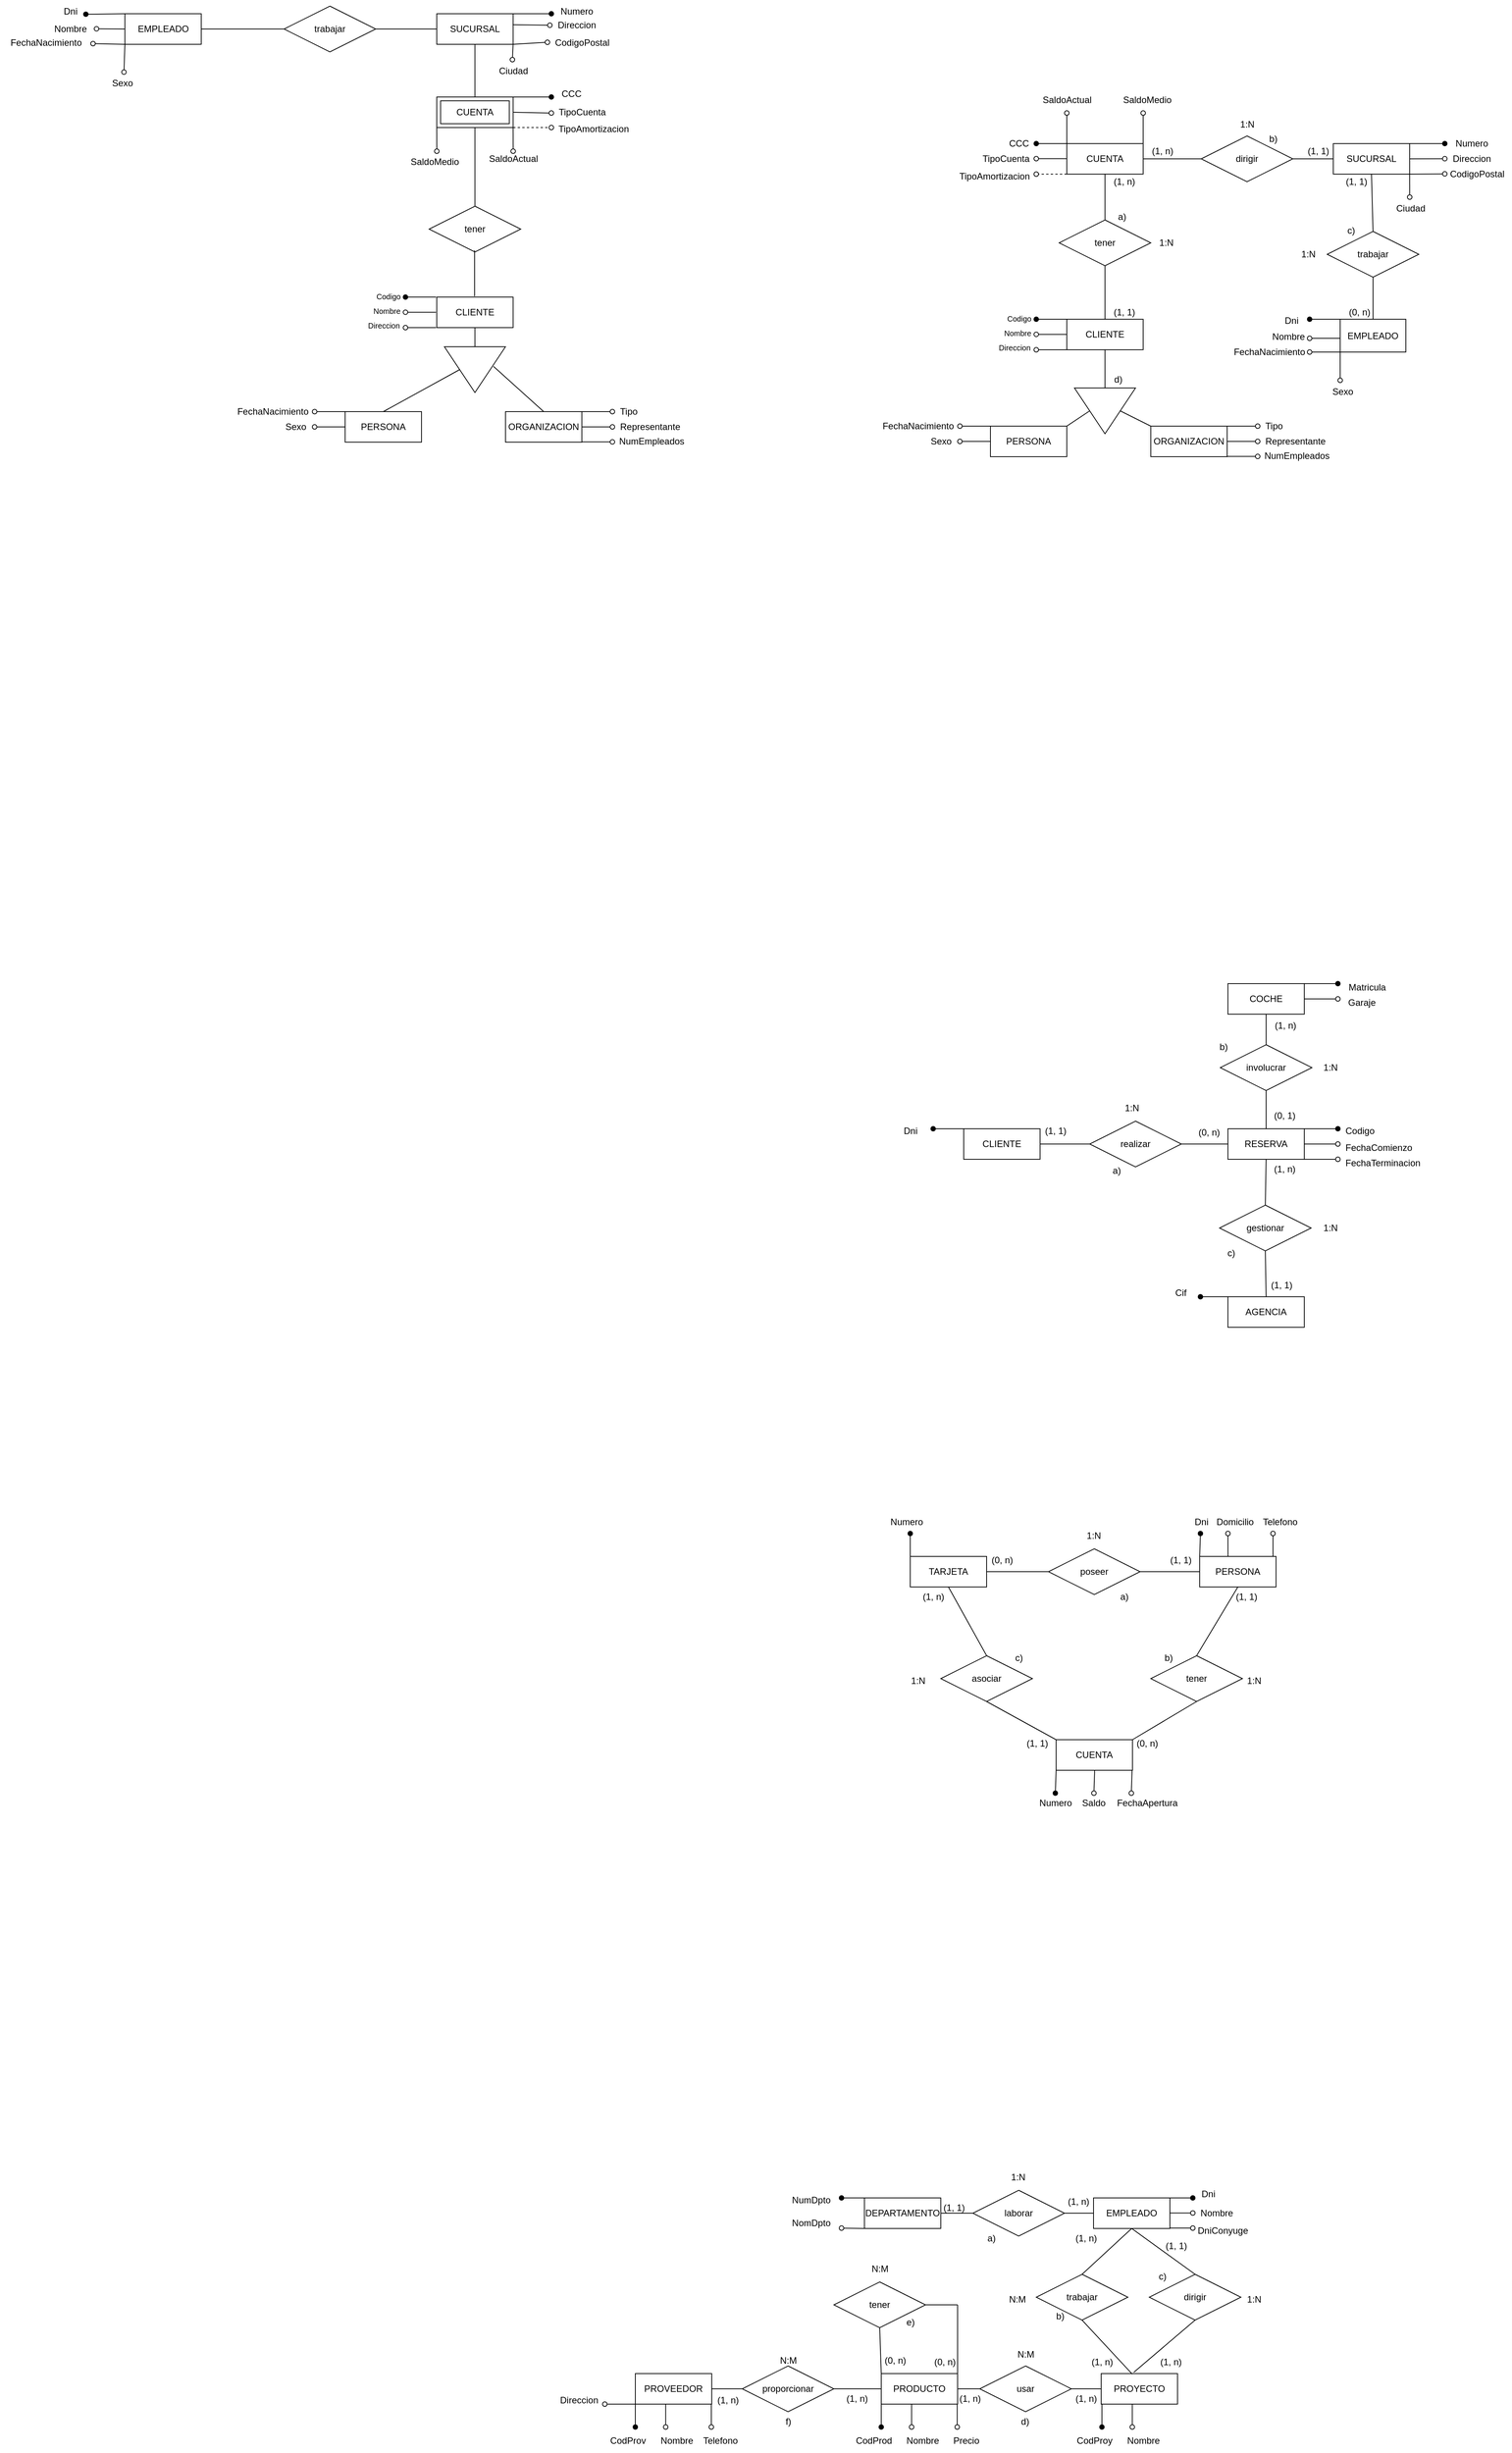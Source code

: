 <mxfile version="24.8.6">
  <diagram name="Page-1" id="XsevYb4aw3tUx_r36r34">
    <mxGraphModel dx="2680" dy="1787" grid="1" gridSize="10" guides="1" tooltips="1" connect="1" arrows="1" fold="1" page="1" pageScale="1" pageWidth="827" pageHeight="1169" math="0" shadow="0">
      <root>
        <mxCell id="0" />
        <mxCell id="1" parent="0" />
        <mxCell id="83mKQvmwDJsQdVqa1Sk4-1" value="CUENTA" style="whiteSpace=wrap;html=1;align=center;" parent="1" vertex="1">
          <mxGeometry x="245" y="150" width="100" height="40" as="geometry" />
        </mxCell>
        <mxCell id="83mKQvmwDJsQdVqa1Sk4-2" value="CLIENTE" style="whiteSpace=wrap;html=1;align=center;" parent="1" vertex="1">
          <mxGeometry x="245" y="380" width="100" height="40" as="geometry" />
        </mxCell>
        <mxCell id="83mKQvmwDJsQdVqa1Sk4-3" value="tener" style="shape=rhombus;perimeter=rhombusPerimeter;whiteSpace=wrap;html=1;align=center;" parent="1" vertex="1">
          <mxGeometry x="235" y="250" width="120" height="60" as="geometry" />
        </mxCell>
        <mxCell id="83mKQvmwDJsQdVqa1Sk4-6" value="" style="endArrow=none;html=1;rounded=0;exitX=0.5;exitY=1;exitDx=0;exitDy=0;" parent="1" source="83mKQvmwDJsQdVqa1Sk4-1" target="83mKQvmwDJsQdVqa1Sk4-3" edge="1">
          <mxGeometry relative="1" as="geometry">
            <mxPoint x="335" y="230" as="sourcePoint" />
            <mxPoint x="495" y="230" as="targetPoint" />
          </mxGeometry>
        </mxCell>
        <mxCell id="83mKQvmwDJsQdVqa1Sk4-7" value="" style="endArrow=none;html=1;rounded=0;exitX=0.5;exitY=1;exitDx=0;exitDy=0;entryX=0.5;entryY=0;entryDx=0;entryDy=0;" parent="1" source="83mKQvmwDJsQdVqa1Sk4-3" target="83mKQvmwDJsQdVqa1Sk4-2" edge="1">
          <mxGeometry relative="1" as="geometry">
            <mxPoint x="375" y="260" as="sourcePoint" />
            <mxPoint x="535" y="260" as="targetPoint" />
          </mxGeometry>
        </mxCell>
        <mxCell id="83mKQvmwDJsQdVqa1Sk4-8" value="" style="endArrow=oval;html=1;rounded=0;exitX=0;exitY=0.25;exitDx=0;exitDy=0;endFill=1;" parent="1" edge="1">
          <mxGeometry relative="1" as="geometry">
            <mxPoint x="245" y="380" as="sourcePoint" />
            <mxPoint x="205" y="380" as="targetPoint" />
          </mxGeometry>
        </mxCell>
        <mxCell id="83mKQvmwDJsQdVqa1Sk4-12" value="Codigo" style="text;strokeColor=none;fillColor=none;spacingLeft=4;spacingRight=4;overflow=hidden;rotatable=0;points=[[0,0.5],[1,0.5]];portConstraint=eastwest;fontSize=10;whiteSpace=wrap;html=1;" parent="1" vertex="1">
          <mxGeometry x="161" y="367" width="60" height="30" as="geometry" />
        </mxCell>
        <mxCell id="83mKQvmwDJsQdVqa1Sk4-14" value="Nombre" style="text;strokeColor=none;fillColor=none;spacingLeft=4;spacingRight=4;overflow=hidden;rotatable=0;points=[[0,0.5],[1,0.5]];portConstraint=eastwest;fontSize=10;whiteSpace=wrap;html=1;" parent="1" vertex="1">
          <mxGeometry x="157" y="386" width="56" height="30" as="geometry" />
        </mxCell>
        <mxCell id="83mKQvmwDJsQdVqa1Sk4-15" value="Direccion" style="text;strokeColor=none;fillColor=none;spacingLeft=4;spacingRight=4;overflow=hidden;rotatable=0;points=[[0,0.5],[1,0.5]];portConstraint=eastwest;fontSize=10;whiteSpace=wrap;html=1;" parent="1" vertex="1">
          <mxGeometry x="150" y="405" width="60" height="30" as="geometry" />
        </mxCell>
        <mxCell id="83mKQvmwDJsQdVqa1Sk4-16" value="" style="endArrow=oval;html=1;rounded=0;exitX=0;exitY=0.25;exitDx=0;exitDy=0;endFill=0;" parent="1" edge="1">
          <mxGeometry relative="1" as="geometry">
            <mxPoint x="245" y="399.83" as="sourcePoint" />
            <mxPoint x="205" y="399.83" as="targetPoint" />
          </mxGeometry>
        </mxCell>
        <mxCell id="83mKQvmwDJsQdVqa1Sk4-18" value="" style="endArrow=oval;html=1;rounded=0;endFill=0;" parent="1" edge="1">
          <mxGeometry relative="1" as="geometry">
            <mxPoint x="245" y="420" as="sourcePoint" />
            <mxPoint x="205" y="420" as="targetPoint" />
          </mxGeometry>
        </mxCell>
        <mxCell id="83mKQvmwDJsQdVqa1Sk4-21" value="(1, 1)" style="text;html=1;align=center;verticalAlign=middle;resizable=0;points=[];autosize=1;strokeColor=none;fillColor=none;" parent="1" vertex="1">
          <mxGeometry x="295" y="356" width="50" height="30" as="geometry" />
        </mxCell>
        <mxCell id="83mKQvmwDJsQdVqa1Sk4-22" value="1:N" style="text;html=1;align=center;verticalAlign=middle;resizable=0;points=[];autosize=1;strokeColor=none;fillColor=none;" parent="1" vertex="1">
          <mxGeometry x="355" y="265" width="40" height="30" as="geometry" />
        </mxCell>
        <mxCell id="83mKQvmwDJsQdVqa1Sk4-24" value="" style="endArrow=oval;html=1;rounded=0;exitX=0;exitY=0.25;exitDx=0;exitDy=0;endFill=1;" parent="1" edge="1">
          <mxGeometry relative="1" as="geometry">
            <mxPoint x="245" y="150" as="sourcePoint" />
            <mxPoint x="205" y="150" as="targetPoint" />
          </mxGeometry>
        </mxCell>
        <mxCell id="83mKQvmwDJsQdVqa1Sk4-25" value="CCC" style="text;html=1;align=center;verticalAlign=middle;resizable=0;points=[];autosize=1;strokeColor=none;fillColor=none;" parent="1" vertex="1">
          <mxGeometry x="157" y="135" width="50" height="30" as="geometry" />
        </mxCell>
        <mxCell id="83mKQvmwDJsQdVqa1Sk4-32" value="" style="endArrow=oval;html=1;rounded=0;exitX=0;exitY=0.25;exitDx=0;exitDy=0;endFill=0;" parent="1" edge="1">
          <mxGeometry relative="1" as="geometry">
            <mxPoint x="245" y="169.76" as="sourcePoint" />
            <mxPoint x="205" y="169.76" as="targetPoint" />
          </mxGeometry>
        </mxCell>
        <mxCell id="83mKQvmwDJsQdVqa1Sk4-33" value="TipoCuenta" style="text;html=1;align=center;verticalAlign=middle;resizable=0;points=[];autosize=1;strokeColor=none;fillColor=none;" parent="1" vertex="1">
          <mxGeometry x="120" y="155" width="90" height="30" as="geometry" />
        </mxCell>
        <mxCell id="83mKQvmwDJsQdVqa1Sk4-34" value="" style="endArrow=oval;html=1;rounded=0;exitX=0;exitY=0.25;exitDx=0;exitDy=0;endFill=0;dashed=1;" parent="1" edge="1">
          <mxGeometry relative="1" as="geometry">
            <mxPoint x="245" y="190.0" as="sourcePoint" />
            <mxPoint x="205" y="190.0" as="targetPoint" />
          </mxGeometry>
        </mxCell>
        <mxCell id="83mKQvmwDJsQdVqa1Sk4-35" value="TipoAmortizacion" style="text;html=1;align=center;verticalAlign=middle;resizable=0;points=[];autosize=1;strokeColor=none;fillColor=none;" parent="1" vertex="1">
          <mxGeometry x="90" y="178" width="120" height="30" as="geometry" />
        </mxCell>
        <mxCell id="83mKQvmwDJsQdVqa1Sk4-36" value="" style="triangle;whiteSpace=wrap;html=1;rotation=90;" parent="1" vertex="1">
          <mxGeometry x="265" y="460" width="60" height="80" as="geometry" />
        </mxCell>
        <mxCell id="83mKQvmwDJsQdVqa1Sk4-42" value="" style="endArrow=none;html=1;rounded=0;exitX=0.5;exitY=1;exitDx=0;exitDy=0;entryX=0;entryY=0.5;entryDx=0;entryDy=0;" parent="1" source="83mKQvmwDJsQdVqa1Sk4-2" target="83mKQvmwDJsQdVqa1Sk4-36" edge="1">
          <mxGeometry relative="1" as="geometry">
            <mxPoint x="445" y="450" as="sourcePoint" />
            <mxPoint x="445" y="520" as="targetPoint" />
          </mxGeometry>
        </mxCell>
        <mxCell id="83mKQvmwDJsQdVqa1Sk4-46" value="" style="endArrow=none;html=1;rounded=0;exitX=0.5;exitY=1;exitDx=0;exitDy=0;" parent="1" source="83mKQvmwDJsQdVqa1Sk4-36" edge="1">
          <mxGeometry relative="1" as="geometry">
            <mxPoint x="305" y="430" as="sourcePoint" />
            <mxPoint x="245" y="520" as="targetPoint" />
          </mxGeometry>
        </mxCell>
        <mxCell id="83mKQvmwDJsQdVqa1Sk4-47" value="" style="endArrow=none;html=1;rounded=0;exitX=0.5;exitY=0;exitDx=0;exitDy=0;" parent="1" source="83mKQvmwDJsQdVqa1Sk4-36" edge="1">
          <mxGeometry relative="1" as="geometry">
            <mxPoint x="315" y="440" as="sourcePoint" />
            <mxPoint x="355" y="520" as="targetPoint" />
          </mxGeometry>
        </mxCell>
        <mxCell id="83mKQvmwDJsQdVqa1Sk4-48" value="PERSONA" style="whiteSpace=wrap;html=1;align=center;" parent="1" vertex="1">
          <mxGeometry x="145" y="520" width="100" height="40" as="geometry" />
        </mxCell>
        <mxCell id="83mKQvmwDJsQdVqa1Sk4-49" value="ORGANIZACION" style="whiteSpace=wrap;html=1;align=center;" parent="1" vertex="1">
          <mxGeometry x="355" y="520" width="100" height="40" as="geometry" />
        </mxCell>
        <mxCell id="83mKQvmwDJsQdVqa1Sk4-51" value="" style="endArrow=oval;html=1;rounded=0;exitX=0;exitY=0;exitDx=0;exitDy=0;endFill=0;" parent="1" source="83mKQvmwDJsQdVqa1Sk4-48" edge="1">
          <mxGeometry relative="1" as="geometry">
            <mxPoint x="175" y="600" as="sourcePoint" />
            <mxPoint x="105" y="520" as="targetPoint" />
          </mxGeometry>
        </mxCell>
        <mxCell id="83mKQvmwDJsQdVqa1Sk4-53" value="FechaNacimiento" style="text;html=1;align=center;verticalAlign=middle;resizable=0;points=[];autosize=1;strokeColor=none;fillColor=none;" parent="1" vertex="1">
          <mxGeometry x="-10" y="505" width="120" height="30" as="geometry" />
        </mxCell>
        <mxCell id="83mKQvmwDJsQdVqa1Sk4-55" value="" style="endArrow=oval;html=1;rounded=0;exitX=0;exitY=0;exitDx=0;exitDy=0;endFill=0;" parent="1" edge="1">
          <mxGeometry relative="1" as="geometry">
            <mxPoint x="145" y="540" as="sourcePoint" />
            <mxPoint x="105" y="540" as="targetPoint" />
          </mxGeometry>
        </mxCell>
        <mxCell id="83mKQvmwDJsQdVqa1Sk4-56" value="Sexo" style="text;html=1;align=center;verticalAlign=middle;resizable=0;points=[];autosize=1;strokeColor=none;fillColor=none;" parent="1" vertex="1">
          <mxGeometry x="55" y="525" width="50" height="30" as="geometry" />
        </mxCell>
        <mxCell id="83mKQvmwDJsQdVqa1Sk4-57" value="" style="endArrow=oval;html=1;rounded=0;exitX=1;exitY=0;exitDx=0;exitDy=0;endFill=0;" parent="1" source="83mKQvmwDJsQdVqa1Sk4-49" edge="1">
          <mxGeometry relative="1" as="geometry">
            <mxPoint x="519" y="550" as="sourcePoint" />
            <mxPoint x="495" y="520" as="targetPoint" />
          </mxGeometry>
        </mxCell>
        <mxCell id="83mKQvmwDJsQdVqa1Sk4-59" value="Tipo" style="text;html=1;align=center;verticalAlign=middle;resizable=0;points=[];autosize=1;strokeColor=none;fillColor=none;" parent="1" vertex="1">
          <mxGeometry x="491" y="505" width="50" height="30" as="geometry" />
        </mxCell>
        <mxCell id="83mKQvmwDJsQdVqa1Sk4-60" value="" style="endArrow=oval;html=1;rounded=0;exitX=1;exitY=0;exitDx=0;exitDy=0;endFill=0;" parent="1" edge="1">
          <mxGeometry relative="1" as="geometry">
            <mxPoint x="455" y="540" as="sourcePoint" />
            <mxPoint x="495" y="540" as="targetPoint" />
            <Array as="points">
              <mxPoint x="475" y="540" />
            </Array>
          </mxGeometry>
        </mxCell>
        <mxCell id="83mKQvmwDJsQdVqa1Sk4-61" value="Representante" style="text;html=1;align=center;verticalAlign=middle;resizable=0;points=[];autosize=1;strokeColor=none;fillColor=none;" parent="1" vertex="1">
          <mxGeometry x="494" y="525" width="100" height="30" as="geometry" />
        </mxCell>
        <mxCell id="83mKQvmwDJsQdVqa1Sk4-62" value="" style="endArrow=oval;html=1;rounded=0;exitX=1;exitY=0;exitDx=0;exitDy=0;endFill=0;" parent="1" edge="1">
          <mxGeometry relative="1" as="geometry">
            <mxPoint x="455" y="559.67" as="sourcePoint" />
            <mxPoint x="495" y="559.67" as="targetPoint" />
            <Array as="points">
              <mxPoint x="475" y="559.67" />
            </Array>
          </mxGeometry>
        </mxCell>
        <mxCell id="83mKQvmwDJsQdVqa1Sk4-63" value="NumEmpleados" style="text;html=1;align=center;verticalAlign=middle;resizable=0;points=[];autosize=1;strokeColor=none;fillColor=none;" parent="1" vertex="1">
          <mxGeometry x="491" y="544" width="110" height="30" as="geometry" />
        </mxCell>
        <mxCell id="83mKQvmwDJsQdVqa1Sk4-64" value="SUCURSAL" style="whiteSpace=wrap;html=1;align=center;" parent="1" vertex="1">
          <mxGeometry x="594" y="150" width="100" height="40" as="geometry" />
        </mxCell>
        <mxCell id="83mKQvmwDJsQdVqa1Sk4-66" value="" style="endArrow=oval;html=1;rounded=0;exitX=1;exitY=0;exitDx=0;exitDy=0;endFill=1;" parent="1" source="83mKQvmwDJsQdVqa1Sk4-64" edge="1">
          <mxGeometry relative="1" as="geometry">
            <mxPoint x="696" y="150" as="sourcePoint" />
            <mxPoint x="740" y="150" as="targetPoint" />
          </mxGeometry>
        </mxCell>
        <mxCell id="83mKQvmwDJsQdVqa1Sk4-69" value="Numero" style="text;html=1;align=center;verticalAlign=middle;resizable=0;points=[];autosize=1;strokeColor=none;fillColor=none;" parent="1" vertex="1">
          <mxGeometry x="740" y="135" width="70" height="30" as="geometry" />
        </mxCell>
        <mxCell id="83mKQvmwDJsQdVqa1Sk4-70" value="" style="endArrow=oval;html=1;rounded=0;endFill=0;exitX=1;exitY=0.5;exitDx=0;exitDy=0;" parent="1" source="83mKQvmwDJsQdVqa1Sk4-64" edge="1">
          <mxGeometry relative="1" as="geometry">
            <mxPoint x="705" y="170" as="sourcePoint" />
            <mxPoint x="740" y="169.8" as="targetPoint" />
          </mxGeometry>
        </mxCell>
        <mxCell id="83mKQvmwDJsQdVqa1Sk4-73" value="Direccion" style="text;html=1;align=center;verticalAlign=middle;resizable=0;points=[];autosize=1;strokeColor=none;fillColor=none;" parent="1" vertex="1">
          <mxGeometry x="740" y="155" width="70" height="30" as="geometry" />
        </mxCell>
        <mxCell id="83mKQvmwDJsQdVqa1Sk4-74" value="" style="endArrow=oval;html=1;rounded=0;endFill=0;exitX=1;exitY=1;exitDx=0;exitDy=0;" parent="1" source="83mKQvmwDJsQdVqa1Sk4-64" edge="1">
          <mxGeometry relative="1" as="geometry">
            <mxPoint x="695" y="190" as="sourcePoint" />
            <mxPoint x="740" y="189.67" as="targetPoint" />
          </mxGeometry>
        </mxCell>
        <mxCell id="83mKQvmwDJsQdVqa1Sk4-75" value="CodigoPostal" style="text;html=1;align=center;verticalAlign=middle;resizable=0;points=[];autosize=1;strokeColor=none;fillColor=none;" parent="1" vertex="1">
          <mxGeometry x="737" y="175" width="90" height="30" as="geometry" />
        </mxCell>
        <mxCell id="83mKQvmwDJsQdVqa1Sk4-76" value="" style="endArrow=oval;html=1;rounded=0;exitX=1;exitY=1;exitDx=0;exitDy=0;endFill=0;entryX=0.484;entryY=0.004;entryDx=0;entryDy=0;entryPerimeter=0;" parent="1" source="83mKQvmwDJsQdVqa1Sk4-64" target="83mKQvmwDJsQdVqa1Sk4-77" edge="1">
          <mxGeometry relative="1" as="geometry">
            <mxPoint x="690" y="208.0" as="sourcePoint" />
            <mxPoint x="693" y="224" as="targetPoint" />
          </mxGeometry>
        </mxCell>
        <mxCell id="83mKQvmwDJsQdVqa1Sk4-77" value="Ciudad" style="text;html=1;align=center;verticalAlign=middle;resizable=0;points=[];autosize=1;strokeColor=none;fillColor=none;" parent="1" vertex="1">
          <mxGeometry x="665" y="220" width="60" height="30" as="geometry" />
        </mxCell>
        <mxCell id="83mKQvmwDJsQdVqa1Sk4-78" value="(1, n)" style="text;html=1;align=center;verticalAlign=middle;resizable=0;points=[];autosize=1;strokeColor=none;fillColor=none;" parent="1" vertex="1">
          <mxGeometry x="295" y="185" width="50" height="30" as="geometry" />
        </mxCell>
        <mxCell id="83mKQvmwDJsQdVqa1Sk4-79" value="" style="endArrow=oval;html=1;rounded=0;exitX=0;exitY=0;exitDx=0;exitDy=0;endFill=0;" parent="1" source="83mKQvmwDJsQdVqa1Sk4-1" edge="1">
          <mxGeometry relative="1" as="geometry">
            <mxPoint x="275" y="120.0" as="sourcePoint" />
            <mxPoint x="245" y="110" as="targetPoint" />
          </mxGeometry>
        </mxCell>
        <mxCell id="83mKQvmwDJsQdVqa1Sk4-81" value="SaldoActual" style="text;html=1;align=center;verticalAlign=middle;resizable=0;points=[];autosize=1;strokeColor=none;fillColor=none;" parent="1" vertex="1">
          <mxGeometry x="200" y="78" width="90" height="30" as="geometry" />
        </mxCell>
        <mxCell id="83mKQvmwDJsQdVqa1Sk4-82" value="" style="endArrow=oval;html=1;rounded=0;exitX=0;exitY=0;exitDx=0;exitDy=0;endFill=0;" parent="1" edge="1">
          <mxGeometry relative="1" as="geometry">
            <mxPoint x="345" y="150" as="sourcePoint" />
            <mxPoint x="345" y="110" as="targetPoint" />
          </mxGeometry>
        </mxCell>
        <mxCell id="83mKQvmwDJsQdVqa1Sk4-83" value="SaldoMedio" style="text;html=1;align=center;verticalAlign=middle;resizable=0;points=[];autosize=1;strokeColor=none;fillColor=none;" parent="1" vertex="1">
          <mxGeometry x="305" y="78" width="90" height="30" as="geometry" />
        </mxCell>
        <mxCell id="83mKQvmwDJsQdVqa1Sk4-84" value="EMPLEADO" style="whiteSpace=wrap;html=1;align=center;" parent="1" vertex="1">
          <mxGeometry x="603" y="380" width="86" height="43" as="geometry" />
        </mxCell>
        <mxCell id="83mKQvmwDJsQdVqa1Sk4-85" value="trabajar" style="shape=rhombus;perimeter=rhombusPerimeter;whiteSpace=wrap;html=1;align=center;" parent="1" vertex="1">
          <mxGeometry x="586" y="265" width="120" height="60" as="geometry" />
        </mxCell>
        <mxCell id="83mKQvmwDJsQdVqa1Sk4-86" value="" style="endArrow=none;html=1;rounded=0;exitX=0.5;exitY=1;exitDx=0;exitDy=0;entryX=0.5;entryY=0;entryDx=0;entryDy=0;" parent="1" source="83mKQvmwDJsQdVqa1Sk4-85" target="83mKQvmwDJsQdVqa1Sk4-84" edge="1">
          <mxGeometry relative="1" as="geometry">
            <mxPoint x="600" y="380" as="sourcePoint" />
            <mxPoint x="760" y="380" as="targetPoint" />
          </mxGeometry>
        </mxCell>
        <mxCell id="83mKQvmwDJsQdVqa1Sk4-87" value="" style="endArrow=none;html=1;rounded=0;entryX=0.5;entryY=0;entryDx=0;entryDy=0;exitX=0.5;exitY=1;exitDx=0;exitDy=0;" parent="1" source="83mKQvmwDJsQdVqa1Sk4-64" target="83mKQvmwDJsQdVqa1Sk4-85" edge="1">
          <mxGeometry relative="1" as="geometry">
            <mxPoint x="650" y="190" as="sourcePoint" />
            <mxPoint x="810" y="190" as="targetPoint" />
          </mxGeometry>
        </mxCell>
        <mxCell id="83mKQvmwDJsQdVqa1Sk4-88" value="(0, n)" style="text;html=1;align=center;verticalAlign=middle;resizable=0;points=[];autosize=1;strokeColor=none;fillColor=none;" parent="1" vertex="1">
          <mxGeometry x="603" y="356" width="50" height="30" as="geometry" />
        </mxCell>
        <mxCell id="83mKQvmwDJsQdVqa1Sk4-89" value="(1, 1)" style="text;html=1;align=center;verticalAlign=middle;resizable=0;points=[];autosize=1;strokeColor=none;fillColor=none;" parent="1" vertex="1">
          <mxGeometry x="599" y="185" width="50" height="30" as="geometry" />
        </mxCell>
        <mxCell id="83mKQvmwDJsQdVqa1Sk4-90" value="1:N" style="text;html=1;align=center;verticalAlign=middle;resizable=0;points=[];autosize=1;strokeColor=none;fillColor=none;" parent="1" vertex="1">
          <mxGeometry x="541" y="280" width="40" height="30" as="geometry" />
        </mxCell>
        <mxCell id="83mKQvmwDJsQdVqa1Sk4-92" value="dirigir" style="shape=rhombus;perimeter=rhombusPerimeter;whiteSpace=wrap;html=1;align=center;" parent="1" vertex="1">
          <mxGeometry x="421" y="140" width="120" height="60" as="geometry" />
        </mxCell>
        <mxCell id="83mKQvmwDJsQdVqa1Sk4-94" value="" style="endArrow=oval;html=1;rounded=0;exitX=0;exitY=0.25;exitDx=0;exitDy=0;endFill=1;" parent="1" edge="1">
          <mxGeometry relative="1" as="geometry">
            <mxPoint x="603" y="380" as="sourcePoint" />
            <mxPoint x="563" y="380" as="targetPoint" />
          </mxGeometry>
        </mxCell>
        <mxCell id="83mKQvmwDJsQdVqa1Sk4-95" value="Dni" style="text;html=1;align=center;verticalAlign=middle;resizable=0;points=[];autosize=1;strokeColor=none;fillColor=none;" parent="1" vertex="1">
          <mxGeometry x="519" y="367" width="40" height="30" as="geometry" />
        </mxCell>
        <mxCell id="83mKQvmwDJsQdVqa1Sk4-96" value="" style="endArrow=oval;html=1;rounded=0;exitX=0;exitY=0.25;exitDx=0;exitDy=0;endFill=0;" parent="1" edge="1">
          <mxGeometry relative="1" as="geometry">
            <mxPoint x="603" y="405" as="sourcePoint" />
            <mxPoint x="563" y="405" as="targetPoint" />
          </mxGeometry>
        </mxCell>
        <mxCell id="83mKQvmwDJsQdVqa1Sk4-97" value="" style="endArrow=oval;html=1;rounded=0;exitX=0;exitY=0.25;exitDx=0;exitDy=0;endFill=0;" parent="1" edge="1">
          <mxGeometry relative="1" as="geometry">
            <mxPoint x="603" y="423" as="sourcePoint" />
            <mxPoint x="563" y="423" as="targetPoint" />
          </mxGeometry>
        </mxCell>
        <mxCell id="83mKQvmwDJsQdVqa1Sk4-98" value="Nombre" style="text;html=1;align=center;verticalAlign=middle;resizable=0;points=[];autosize=1;strokeColor=none;fillColor=none;" parent="1" vertex="1">
          <mxGeometry x="500" y="388" width="70" height="30" as="geometry" />
        </mxCell>
        <mxCell id="83mKQvmwDJsQdVqa1Sk4-99" value="" style="endArrow=none;html=1;rounded=0;entryX=0;entryY=0.5;entryDx=0;entryDy=0;exitX=1;exitY=0.5;exitDx=0;exitDy=0;" parent="1" source="83mKQvmwDJsQdVqa1Sk4-92" target="83mKQvmwDJsQdVqa1Sk4-64" edge="1">
          <mxGeometry relative="1" as="geometry">
            <mxPoint x="465" y="240" as="sourcePoint" />
            <mxPoint x="625" y="240" as="targetPoint" />
          </mxGeometry>
        </mxCell>
        <mxCell id="83mKQvmwDJsQdVqa1Sk4-100" value="" style="endArrow=none;html=1;rounded=0;exitX=1;exitY=0.5;exitDx=0;exitDy=0;entryX=0;entryY=0.5;entryDx=0;entryDy=0;" parent="1" source="83mKQvmwDJsQdVqa1Sk4-1" target="83mKQvmwDJsQdVqa1Sk4-92" edge="1">
          <mxGeometry relative="1" as="geometry">
            <mxPoint x="375" y="260" as="sourcePoint" />
            <mxPoint x="535" y="260" as="targetPoint" />
          </mxGeometry>
        </mxCell>
        <mxCell id="83mKQvmwDJsQdVqa1Sk4-101" value="(1, 1)" style="text;html=1;align=center;verticalAlign=middle;resizable=0;points=[];autosize=1;strokeColor=none;fillColor=none;" parent="1" vertex="1">
          <mxGeometry x="549" y="145" width="50" height="30" as="geometry" />
        </mxCell>
        <mxCell id="83mKQvmwDJsQdVqa1Sk4-102" value="(1, n)" style="text;html=1;align=center;verticalAlign=middle;resizable=0;points=[];autosize=1;strokeColor=none;fillColor=none;" parent="1" vertex="1">
          <mxGeometry x="345" y="145" width="50" height="30" as="geometry" />
        </mxCell>
        <mxCell id="83mKQvmwDJsQdVqa1Sk4-103" value="1:N" style="text;html=1;align=center;verticalAlign=middle;resizable=0;points=[];autosize=1;strokeColor=none;fillColor=none;" parent="1" vertex="1">
          <mxGeometry x="461" y="110" width="40" height="30" as="geometry" />
        </mxCell>
        <mxCell id="83mKQvmwDJsQdVqa1Sk4-104" value="FechaNacimiento" style="text;html=1;align=center;verticalAlign=middle;resizable=0;points=[];autosize=1;strokeColor=none;fillColor=none;" parent="1" vertex="1">
          <mxGeometry x="450" y="408" width="120" height="30" as="geometry" />
        </mxCell>
        <mxCell id="83mKQvmwDJsQdVqa1Sk4-105" value="" style="endArrow=oval;html=1;rounded=0;exitX=0;exitY=1;exitDx=0;exitDy=0;endFill=0;" parent="1" source="83mKQvmwDJsQdVqa1Sk4-84" edge="1">
          <mxGeometry relative="1" as="geometry">
            <mxPoint x="740" y="416" as="sourcePoint" />
            <mxPoint x="603" y="460" as="targetPoint" />
          </mxGeometry>
        </mxCell>
        <mxCell id="83mKQvmwDJsQdVqa1Sk4-106" value="Sexo" style="text;html=1;align=center;verticalAlign=middle;resizable=0;points=[];autosize=1;strokeColor=none;fillColor=none;" parent="1" vertex="1">
          <mxGeometry x="581" y="460" width="50" height="30" as="geometry" />
        </mxCell>
        <mxCell id="83mKQvmwDJsQdVqa1Sk4-108" value="CLIENTE" style="whiteSpace=wrap;html=1;align=center;" parent="1" vertex="1">
          <mxGeometry x="110" y="1440" width="100" height="40" as="geometry" />
        </mxCell>
        <mxCell id="83mKQvmwDJsQdVqa1Sk4-109" value="RESERVA" style="whiteSpace=wrap;html=1;align=center;" parent="1" vertex="1">
          <mxGeometry x="456" y="1440" width="100" height="40" as="geometry" />
        </mxCell>
        <mxCell id="83mKQvmwDJsQdVqa1Sk4-110" value="COCHE" style="whiteSpace=wrap;html=1;align=center;" parent="1" vertex="1">
          <mxGeometry x="456" y="1250" width="100" height="40" as="geometry" />
        </mxCell>
        <mxCell id="83mKQvmwDJsQdVqa1Sk4-111" value="AGENCIA" style="whiteSpace=wrap;html=1;align=center;" parent="1" vertex="1">
          <mxGeometry x="456" y="1660" width="100" height="40" as="geometry" />
        </mxCell>
        <mxCell id="83mKQvmwDJsQdVqa1Sk4-114" value="realizar" style="shape=rhombus;perimeter=rhombusPerimeter;whiteSpace=wrap;html=1;align=center;" parent="1" vertex="1">
          <mxGeometry x="275" y="1430" width="120" height="60" as="geometry" />
        </mxCell>
        <mxCell id="83mKQvmwDJsQdVqa1Sk4-117" value="gestionar" style="shape=rhombus;perimeter=rhombusPerimeter;whiteSpace=wrap;html=1;align=center;" parent="1" vertex="1">
          <mxGeometry x="445" y="1540" width="120" height="60" as="geometry" />
        </mxCell>
        <mxCell id="83mKQvmwDJsQdVqa1Sk4-118" value="involucrar" style="shape=rhombus;perimeter=rhombusPerimeter;whiteSpace=wrap;html=1;align=center;" parent="1" vertex="1">
          <mxGeometry x="446" y="1330" width="120" height="60" as="geometry" />
        </mxCell>
        <mxCell id="83mKQvmwDJsQdVqa1Sk4-119" value="" style="endArrow=oval;html=1;rounded=0;endFill=1;exitX=0;exitY=0;exitDx=0;exitDy=0;" parent="1" source="83mKQvmwDJsQdVqa1Sk4-108" edge="1">
          <mxGeometry relative="1" as="geometry">
            <mxPoint x="70" y="1440" as="sourcePoint" />
            <mxPoint x="70" y="1440" as="targetPoint" />
          </mxGeometry>
        </mxCell>
        <mxCell id="83mKQvmwDJsQdVqa1Sk4-120" value="Dni" style="text;html=1;align=center;verticalAlign=middle;resizable=0;points=[];autosize=1;strokeColor=none;fillColor=none;" parent="1" vertex="1">
          <mxGeometry x="20" y="1428" width="40" height="30" as="geometry" />
        </mxCell>
        <mxCell id="83mKQvmwDJsQdVqa1Sk4-122" value="" style="endArrow=oval;html=1;rounded=0;endFill=1;exitX=0;exitY=0;exitDx=0;exitDy=0;" parent="1" source="83mKQvmwDJsQdVqa1Sk4-111" edge="1">
          <mxGeometry relative="1" as="geometry">
            <mxPoint x="440" y="1670" as="sourcePoint" />
            <mxPoint x="420" y="1660" as="targetPoint" />
          </mxGeometry>
        </mxCell>
        <mxCell id="83mKQvmwDJsQdVqa1Sk4-123" value="Cif" style="text;html=1;align=center;verticalAlign=middle;resizable=0;points=[];autosize=1;strokeColor=none;fillColor=none;" parent="1" vertex="1">
          <mxGeometry x="374" y="1640" width="40" height="30" as="geometry" />
        </mxCell>
        <mxCell id="83mKQvmwDJsQdVqa1Sk4-124" value="" style="endArrow=oval;html=1;rounded=0;endFill=1;exitX=1;exitY=1;exitDx=0;exitDy=0;" parent="1" edge="1">
          <mxGeometry relative="1" as="geometry">
            <mxPoint x="556" y="1440" as="sourcePoint" />
            <mxPoint x="600" y="1440" as="targetPoint" />
          </mxGeometry>
        </mxCell>
        <mxCell id="83mKQvmwDJsQdVqa1Sk4-125" value="Codigo" style="text;html=1;align=left;verticalAlign=middle;resizable=0;points=[];autosize=1;strokeColor=none;fillColor=none;" parent="1" vertex="1">
          <mxGeometry x="608" y="1428" width="60" height="30" as="geometry" />
        </mxCell>
        <mxCell id="83mKQvmwDJsQdVqa1Sk4-128" value="" style="endArrow=oval;html=1;rounded=0;endFill=1;exitX=1;exitY=1;exitDx=0;exitDy=0;" parent="1" edge="1">
          <mxGeometry relative="1" as="geometry">
            <mxPoint x="556" y="1250" as="sourcePoint" />
            <mxPoint x="600" y="1250" as="targetPoint" />
          </mxGeometry>
        </mxCell>
        <mxCell id="83mKQvmwDJsQdVqa1Sk4-129" value="Matricula" style="text;html=1;align=center;verticalAlign=middle;resizable=0;points=[];autosize=1;strokeColor=none;fillColor=none;" parent="1" vertex="1">
          <mxGeometry x="603" y="1240" width="70" height="30" as="geometry" />
        </mxCell>
        <mxCell id="83mKQvmwDJsQdVqa1Sk4-130" value="" style="endArrow=oval;html=1;rounded=0;endFill=0;exitX=1;exitY=1;exitDx=0;exitDy=0;" parent="1" edge="1">
          <mxGeometry relative="1" as="geometry">
            <mxPoint x="556" y="1270" as="sourcePoint" />
            <mxPoint x="600" y="1270" as="targetPoint" />
          </mxGeometry>
        </mxCell>
        <mxCell id="83mKQvmwDJsQdVqa1Sk4-131" value="Garaje" style="text;html=1;align=center;verticalAlign=middle;resizable=0;points=[];autosize=1;strokeColor=none;fillColor=none;" parent="1" vertex="1">
          <mxGeometry x="601" y="1260" width="60" height="30" as="geometry" />
        </mxCell>
        <mxCell id="83mKQvmwDJsQdVqa1Sk4-133" value="" style="endArrow=oval;html=1;rounded=0;endFill=0;exitX=1;exitY=1;exitDx=0;exitDy=0;" parent="1" edge="1">
          <mxGeometry relative="1" as="geometry">
            <mxPoint x="556" y="1460" as="sourcePoint" />
            <mxPoint x="600" y="1460" as="targetPoint" />
          </mxGeometry>
        </mxCell>
        <mxCell id="83mKQvmwDJsQdVqa1Sk4-134" value="FechaComienzo" style="text;html=1;align=left;verticalAlign=middle;resizable=0;points=[];autosize=1;strokeColor=none;fillColor=none;" parent="1" vertex="1">
          <mxGeometry x="608" y="1450" width="110" height="30" as="geometry" />
        </mxCell>
        <mxCell id="83mKQvmwDJsQdVqa1Sk4-135" value="" style="endArrow=oval;html=1;rounded=0;endFill=0;exitX=1;exitY=1;exitDx=0;exitDy=0;" parent="1" edge="1">
          <mxGeometry relative="1" as="geometry">
            <mxPoint x="556" y="1480" as="sourcePoint" />
            <mxPoint x="600" y="1480" as="targetPoint" />
          </mxGeometry>
        </mxCell>
        <mxCell id="83mKQvmwDJsQdVqa1Sk4-136" value="FechaTerminacion" style="text;html=1;align=left;verticalAlign=middle;resizable=0;points=[];autosize=1;strokeColor=none;fillColor=none;" parent="1" vertex="1">
          <mxGeometry x="608" y="1470" width="120" height="30" as="geometry" />
        </mxCell>
        <mxCell id="83mKQvmwDJsQdVqa1Sk4-137" value="" style="endArrow=none;html=1;rounded=0;exitX=1;exitY=0.5;exitDx=0;exitDy=0;entryX=0;entryY=0.5;entryDx=0;entryDy=0;" parent="1" source="83mKQvmwDJsQdVqa1Sk4-108" target="83mKQvmwDJsQdVqa1Sk4-114" edge="1">
          <mxGeometry relative="1" as="geometry">
            <mxPoint x="250" y="1530" as="sourcePoint" />
            <mxPoint x="410" y="1530" as="targetPoint" />
          </mxGeometry>
        </mxCell>
        <mxCell id="83mKQvmwDJsQdVqa1Sk4-138" value="" style="endArrow=none;html=1;rounded=0;exitX=1;exitY=0.5;exitDx=0;exitDy=0;entryX=0;entryY=0.5;entryDx=0;entryDy=0;" parent="1" source="83mKQvmwDJsQdVqa1Sk4-114" target="83mKQvmwDJsQdVqa1Sk4-109" edge="1">
          <mxGeometry relative="1" as="geometry">
            <mxPoint x="280" y="1550" as="sourcePoint" />
            <mxPoint x="440" y="1550" as="targetPoint" />
          </mxGeometry>
        </mxCell>
        <mxCell id="83mKQvmwDJsQdVqa1Sk4-139" value="" style="endArrow=none;html=1;rounded=0;exitX=0.5;exitY=1;exitDx=0;exitDy=0;entryX=0.5;entryY=0;entryDx=0;entryDy=0;" parent="1" source="83mKQvmwDJsQdVqa1Sk4-109" target="83mKQvmwDJsQdVqa1Sk4-117" edge="1">
          <mxGeometry relative="1" as="geometry">
            <mxPoint x="360" y="1550" as="sourcePoint" />
            <mxPoint x="520" y="1550" as="targetPoint" />
          </mxGeometry>
        </mxCell>
        <mxCell id="83mKQvmwDJsQdVqa1Sk4-140" value="" style="endArrow=none;html=1;rounded=0;exitX=0.5;exitY=1;exitDx=0;exitDy=0;entryX=0.5;entryY=0;entryDx=0;entryDy=0;" parent="1" source="83mKQvmwDJsQdVqa1Sk4-110" target="83mKQvmwDJsQdVqa1Sk4-118" edge="1">
          <mxGeometry relative="1" as="geometry">
            <mxPoint x="330" y="1330" as="sourcePoint" />
            <mxPoint x="490" y="1330" as="targetPoint" />
          </mxGeometry>
        </mxCell>
        <mxCell id="83mKQvmwDJsQdVqa1Sk4-141" value="" style="endArrow=none;html=1;rounded=0;entryX=0.5;entryY=1;entryDx=0;entryDy=0;exitX=0.5;exitY=0;exitDx=0;exitDy=0;" parent="1" source="83mKQvmwDJsQdVqa1Sk4-109" target="83mKQvmwDJsQdVqa1Sk4-118" edge="1">
          <mxGeometry relative="1" as="geometry">
            <mxPoint x="360" y="1370" as="sourcePoint" />
            <mxPoint x="520" y="1370" as="targetPoint" />
          </mxGeometry>
        </mxCell>
        <mxCell id="83mKQvmwDJsQdVqa1Sk4-142" value="" style="endArrow=none;html=1;rounded=0;exitX=0.5;exitY=0;exitDx=0;exitDy=0;entryX=0.5;entryY=1;entryDx=0;entryDy=0;" parent="1" source="83mKQvmwDJsQdVqa1Sk4-111" target="83mKQvmwDJsQdVqa1Sk4-117" edge="1">
          <mxGeometry relative="1" as="geometry">
            <mxPoint x="350" y="1600" as="sourcePoint" />
            <mxPoint x="510" y="1600" as="targetPoint" />
          </mxGeometry>
        </mxCell>
        <mxCell id="83mKQvmwDJsQdVqa1Sk4-143" value="(1, 1)" style="text;html=1;align=center;verticalAlign=middle;resizable=0;points=[];autosize=1;strokeColor=none;fillColor=none;" parent="1" vertex="1">
          <mxGeometry x="205" y="1428" width="50" height="30" as="geometry" />
        </mxCell>
        <mxCell id="83mKQvmwDJsQdVqa1Sk4-144" value="(0, n)" style="text;html=1;align=center;verticalAlign=middle;resizable=0;points=[];autosize=1;strokeColor=none;fillColor=none;" parent="1" vertex="1">
          <mxGeometry x="406" y="1430" width="50" height="30" as="geometry" />
        </mxCell>
        <mxCell id="83mKQvmwDJsQdVqa1Sk4-145" value="1:N" style="text;html=1;align=center;verticalAlign=middle;resizable=0;points=[];autosize=1;strokeColor=none;fillColor=none;" parent="1" vertex="1">
          <mxGeometry x="310" y="1398" width="40" height="30" as="geometry" />
        </mxCell>
        <mxCell id="83mKQvmwDJsQdVqa1Sk4-147" value="(1, n)" style="text;html=1;align=center;verticalAlign=middle;resizable=0;points=[];autosize=1;strokeColor=none;fillColor=none;" parent="1" vertex="1">
          <mxGeometry x="506" y="1290" width="50" height="30" as="geometry" />
        </mxCell>
        <mxCell id="83mKQvmwDJsQdVqa1Sk4-148" value="(0, 1)" style="text;html=1;align=center;verticalAlign=middle;resizable=0;points=[];autosize=1;strokeColor=none;fillColor=none;" parent="1" vertex="1">
          <mxGeometry x="505" y="1408" width="50" height="30" as="geometry" />
        </mxCell>
        <mxCell id="83mKQvmwDJsQdVqa1Sk4-149" value="1:N" style="text;html=1;align=center;verticalAlign=middle;resizable=0;points=[];autosize=1;strokeColor=none;fillColor=none;" parent="1" vertex="1">
          <mxGeometry x="570" y="1345" width="40" height="30" as="geometry" />
        </mxCell>
        <mxCell id="83mKQvmwDJsQdVqa1Sk4-150" value="(1, n)" style="text;html=1;align=center;verticalAlign=middle;resizable=0;points=[];autosize=1;strokeColor=none;fillColor=none;" parent="1" vertex="1">
          <mxGeometry x="505" y="1478" width="50" height="30" as="geometry" />
        </mxCell>
        <mxCell id="83mKQvmwDJsQdVqa1Sk4-151" value="(1, 1)" style="text;html=1;align=center;verticalAlign=middle;resizable=0;points=[];autosize=1;strokeColor=none;fillColor=none;" parent="1" vertex="1">
          <mxGeometry x="501" y="1630" width="50" height="30" as="geometry" />
        </mxCell>
        <mxCell id="83mKQvmwDJsQdVqa1Sk4-152" value="1:N" style="text;html=1;align=center;verticalAlign=middle;resizable=0;points=[];autosize=1;strokeColor=none;fillColor=none;" parent="1" vertex="1">
          <mxGeometry x="570" y="1555" width="40" height="30" as="geometry" />
        </mxCell>
        <mxCell id="83mKQvmwDJsQdVqa1Sk4-153" value="TARJETA" style="whiteSpace=wrap;html=1;align=center;" parent="1" vertex="1">
          <mxGeometry x="40" y="2000" width="100" height="40" as="geometry" />
        </mxCell>
        <mxCell id="83mKQvmwDJsQdVqa1Sk4-154" value="PERSONA" style="whiteSpace=wrap;html=1;align=center;" parent="1" vertex="1">
          <mxGeometry x="419" y="2000" width="100" height="40" as="geometry" />
        </mxCell>
        <mxCell id="83mKQvmwDJsQdVqa1Sk4-155" value="CUENTA" style="whiteSpace=wrap;html=1;align=center;" parent="1" vertex="1">
          <mxGeometry x="231" y="2240" width="100" height="40" as="geometry" />
        </mxCell>
        <mxCell id="83mKQvmwDJsQdVqa1Sk4-156" value="asociar" style="shape=rhombus;perimeter=rhombusPerimeter;whiteSpace=wrap;html=1;align=center;" parent="1" vertex="1">
          <mxGeometry x="80" y="2130" width="120" height="60" as="geometry" />
        </mxCell>
        <mxCell id="83mKQvmwDJsQdVqa1Sk4-157" value="tener" style="shape=rhombus;perimeter=rhombusPerimeter;whiteSpace=wrap;html=1;align=center;" parent="1" vertex="1">
          <mxGeometry x="355" y="2130" width="120" height="60" as="geometry" />
        </mxCell>
        <mxCell id="83mKQvmwDJsQdVqa1Sk4-158" value="poseer" style="shape=rhombus;perimeter=rhombusPerimeter;whiteSpace=wrap;html=1;align=center;" parent="1" vertex="1">
          <mxGeometry x="221" y="1990" width="120" height="60" as="geometry" />
        </mxCell>
        <mxCell id="83mKQvmwDJsQdVqa1Sk4-159" value="" style="endArrow=none;html=1;rounded=0;exitX=1;exitY=0.5;exitDx=0;exitDy=0;entryX=0;entryY=0.5;entryDx=0;entryDy=0;" parent="1" source="83mKQvmwDJsQdVqa1Sk4-153" target="83mKQvmwDJsQdVqa1Sk4-158" edge="1">
          <mxGeometry relative="1" as="geometry">
            <mxPoint x="80" y="2250" as="sourcePoint" />
            <mxPoint x="220" y="2020" as="targetPoint" />
          </mxGeometry>
        </mxCell>
        <mxCell id="83mKQvmwDJsQdVqa1Sk4-160" value="" style="endArrow=none;html=1;rounded=0;exitX=1;exitY=0.5;exitDx=0;exitDy=0;entryX=0;entryY=0.5;entryDx=0;entryDy=0;" parent="1" source="83mKQvmwDJsQdVqa1Sk4-158" target="83mKQvmwDJsQdVqa1Sk4-154" edge="1">
          <mxGeometry relative="1" as="geometry">
            <mxPoint x="430" y="2070" as="sourcePoint" />
            <mxPoint x="590" y="2070" as="targetPoint" />
          </mxGeometry>
        </mxCell>
        <mxCell id="83mKQvmwDJsQdVqa1Sk4-161" value="" style="endArrow=none;html=1;rounded=0;exitX=0.5;exitY=1;exitDx=0;exitDy=0;entryX=0.5;entryY=0;entryDx=0;entryDy=0;" parent="1" source="83mKQvmwDJsQdVqa1Sk4-154" target="83mKQvmwDJsQdVqa1Sk4-157" edge="1">
          <mxGeometry relative="1" as="geometry">
            <mxPoint x="510" y="2220" as="sourcePoint" />
            <mxPoint x="670" y="2220" as="targetPoint" />
          </mxGeometry>
        </mxCell>
        <mxCell id="83mKQvmwDJsQdVqa1Sk4-162" value="" style="endArrow=none;html=1;rounded=0;exitX=1;exitY=0;exitDx=0;exitDy=0;entryX=0.5;entryY=1;entryDx=0;entryDy=0;" parent="1" source="83mKQvmwDJsQdVqa1Sk4-155" target="83mKQvmwDJsQdVqa1Sk4-157" edge="1">
          <mxGeometry relative="1" as="geometry">
            <mxPoint x="270" y="2200" as="sourcePoint" />
            <mxPoint x="430" y="2200" as="targetPoint" />
          </mxGeometry>
        </mxCell>
        <mxCell id="83mKQvmwDJsQdVqa1Sk4-163" value="" style="endArrow=none;html=1;rounded=0;exitX=0.5;exitY=1;exitDx=0;exitDy=0;entryX=0;entryY=0;entryDx=0;entryDy=0;" parent="1" source="83mKQvmwDJsQdVqa1Sk4-156" target="83mKQvmwDJsQdVqa1Sk4-155" edge="1">
          <mxGeometry relative="1" as="geometry">
            <mxPoint x="160" y="2200" as="sourcePoint" />
            <mxPoint x="320" y="2200" as="targetPoint" />
          </mxGeometry>
        </mxCell>
        <mxCell id="83mKQvmwDJsQdVqa1Sk4-164" value="" style="endArrow=none;html=1;rounded=0;exitX=0.5;exitY=1;exitDx=0;exitDy=0;entryX=0.5;entryY=0;entryDx=0;entryDy=0;" parent="1" source="83mKQvmwDJsQdVqa1Sk4-153" target="83mKQvmwDJsQdVqa1Sk4-156" edge="1">
          <mxGeometry relative="1" as="geometry">
            <mxPoint x="80" y="2080" as="sourcePoint" />
            <mxPoint x="240" y="2080" as="targetPoint" />
          </mxGeometry>
        </mxCell>
        <mxCell id="83mKQvmwDJsQdVqa1Sk4-165" value="(0, n)" style="text;html=1;align=center;verticalAlign=middle;resizable=0;points=[];autosize=1;strokeColor=none;fillColor=none;" parent="1" vertex="1">
          <mxGeometry x="135" y="1990" width="50" height="30" as="geometry" />
        </mxCell>
        <mxCell id="83mKQvmwDJsQdVqa1Sk4-166" value="(1, 1)" style="text;html=1;align=center;verticalAlign=middle;resizable=0;points=[];autosize=1;strokeColor=none;fillColor=none;" parent="1" vertex="1">
          <mxGeometry x="369" y="1990" width="50" height="30" as="geometry" />
        </mxCell>
        <mxCell id="83mKQvmwDJsQdVqa1Sk4-167" value="1:N" style="text;html=1;align=center;verticalAlign=middle;resizable=0;points=[];autosize=1;strokeColor=none;fillColor=none;" parent="1" vertex="1">
          <mxGeometry x="260" y="1958" width="40" height="30" as="geometry" />
        </mxCell>
        <mxCell id="83mKQvmwDJsQdVqa1Sk4-168" value="(1, 1)" style="text;html=1;align=center;verticalAlign=middle;resizable=0;points=[];autosize=1;strokeColor=none;fillColor=none;" parent="1" vertex="1">
          <mxGeometry x="455" y="2038" width="50" height="30" as="geometry" />
        </mxCell>
        <mxCell id="83mKQvmwDJsQdVqa1Sk4-169" value="(0, n)" style="text;html=1;align=center;verticalAlign=middle;resizable=0;points=[];autosize=1;strokeColor=none;fillColor=none;" parent="1" vertex="1">
          <mxGeometry x="325" y="2230" width="50" height="30" as="geometry" />
        </mxCell>
        <mxCell id="83mKQvmwDJsQdVqa1Sk4-170" value="1:N" style="text;html=1;align=center;verticalAlign=middle;resizable=0;points=[];autosize=1;strokeColor=none;fillColor=none;" parent="1" vertex="1">
          <mxGeometry x="470" y="2148" width="40" height="30" as="geometry" />
        </mxCell>
        <mxCell id="83mKQvmwDJsQdVqa1Sk4-171" value="(1, 1)" style="text;html=1;align=center;verticalAlign=middle;resizable=0;points=[];autosize=1;strokeColor=none;fillColor=none;" parent="1" vertex="1">
          <mxGeometry x="181" y="2230" width="50" height="30" as="geometry" />
        </mxCell>
        <mxCell id="83mKQvmwDJsQdVqa1Sk4-173" value="(1, n)" style="text;html=1;align=center;verticalAlign=middle;resizable=0;points=[];autosize=1;strokeColor=none;fillColor=none;" parent="1" vertex="1">
          <mxGeometry x="45" y="2038" width="50" height="30" as="geometry" />
        </mxCell>
        <mxCell id="83mKQvmwDJsQdVqa1Sk4-174" value="1:N" style="text;html=1;align=center;verticalAlign=middle;resizable=0;points=[];autosize=1;strokeColor=none;fillColor=none;" parent="1" vertex="1">
          <mxGeometry x="30" y="2148" width="40" height="30" as="geometry" />
        </mxCell>
        <mxCell id="83mKQvmwDJsQdVqa1Sk4-175" value="" style="endArrow=oval;html=1;rounded=0;exitX=0;exitY=1;exitDx=0;exitDy=0;endFill=1;" parent="1" source="83mKQvmwDJsQdVqa1Sk4-155" edge="1">
          <mxGeometry relative="1" as="geometry">
            <mxPoint x="260" y="2310" as="sourcePoint" />
            <mxPoint x="230" y="2310" as="targetPoint" />
          </mxGeometry>
        </mxCell>
        <mxCell id="83mKQvmwDJsQdVqa1Sk4-176" value="Numero" style="text;html=1;align=center;verticalAlign=middle;resizable=0;points=[];autosize=1;strokeColor=none;fillColor=none;" parent="1" vertex="1">
          <mxGeometry x="195" y="2308" width="70" height="30" as="geometry" />
        </mxCell>
        <mxCell id="83mKQvmwDJsQdVqa1Sk4-177" value="" style="endArrow=oval;html=1;rounded=0;exitX=0;exitY=0;exitDx=0;exitDy=0;endFill=1;" parent="1" source="83mKQvmwDJsQdVqa1Sk4-153" edge="1">
          <mxGeometry relative="1" as="geometry">
            <mxPoint x="61" y="1900" as="sourcePoint" />
            <mxPoint x="40" y="1970" as="targetPoint" />
          </mxGeometry>
        </mxCell>
        <mxCell id="83mKQvmwDJsQdVqa1Sk4-178" value="Numero" style="text;html=1;align=center;verticalAlign=middle;resizable=0;points=[];autosize=1;strokeColor=none;fillColor=none;" parent="1" vertex="1">
          <mxGeometry y="1940" width="70" height="30" as="geometry" />
        </mxCell>
        <mxCell id="83mKQvmwDJsQdVqa1Sk4-179" value="" style="endArrow=oval;html=1;rounded=0;exitX=0;exitY=0;exitDx=0;exitDy=0;endFill=1;" parent="1" source="83mKQvmwDJsQdVqa1Sk4-154" edge="1">
          <mxGeometry relative="1" as="geometry">
            <mxPoint x="436" y="1900" as="sourcePoint" />
            <mxPoint x="420" y="1970" as="targetPoint" />
          </mxGeometry>
        </mxCell>
        <mxCell id="83mKQvmwDJsQdVqa1Sk4-180" value="Dni" style="text;html=1;align=center;verticalAlign=middle;resizable=0;points=[];autosize=1;strokeColor=none;fillColor=none;" parent="1" vertex="1">
          <mxGeometry x="401" y="1940" width="40" height="30" as="geometry" />
        </mxCell>
        <mxCell id="83mKQvmwDJsQdVqa1Sk4-184" value="" style="endArrow=oval;html=1;rounded=0;exitX=0.371;exitY=-0.012;exitDx=0;exitDy=0;exitPerimeter=0;endFill=0;" parent="1" source="83mKQvmwDJsQdVqa1Sk4-154" edge="1">
          <mxGeometry relative="1" as="geometry">
            <mxPoint x="500" y="1960" as="sourcePoint" />
            <mxPoint x="456" y="1970" as="targetPoint" />
          </mxGeometry>
        </mxCell>
        <mxCell id="83mKQvmwDJsQdVqa1Sk4-185" value="Domicilio" style="text;html=1;align=center;verticalAlign=middle;resizable=0;points=[];autosize=1;strokeColor=none;fillColor=none;" parent="1" vertex="1">
          <mxGeometry x="430" y="1940" width="70" height="30" as="geometry" />
        </mxCell>
        <mxCell id="83mKQvmwDJsQdVqa1Sk4-186" value="" style="endArrow=oval;html=1;rounded=0;exitX=0.371;exitY=-0.012;exitDx=0;exitDy=0;exitPerimeter=0;endFill=0;" parent="1" edge="1">
          <mxGeometry relative="1" as="geometry">
            <mxPoint x="515" y="2000" as="sourcePoint" />
            <mxPoint x="515" y="1970" as="targetPoint" />
          </mxGeometry>
        </mxCell>
        <mxCell id="83mKQvmwDJsQdVqa1Sk4-187" value="Telefono" style="text;html=1;align=center;verticalAlign=middle;resizable=0;points=[];autosize=1;strokeColor=none;fillColor=none;" parent="1" vertex="1">
          <mxGeometry x="489" y="1940" width="70" height="30" as="geometry" />
        </mxCell>
        <mxCell id="83mKQvmwDJsQdVqa1Sk4-188" value="" style="endArrow=oval;html=1;rounded=0;exitX=0;exitY=1;exitDx=0;exitDy=0;endFill=0;" parent="1" edge="1">
          <mxGeometry relative="1" as="geometry">
            <mxPoint x="281.5" y="2280" as="sourcePoint" />
            <mxPoint x="280.5" y="2310" as="targetPoint" />
          </mxGeometry>
        </mxCell>
        <mxCell id="83mKQvmwDJsQdVqa1Sk4-189" value="" style="endArrow=oval;html=1;rounded=0;exitX=0;exitY=1;exitDx=0;exitDy=0;endFill=0;" parent="1" edge="1">
          <mxGeometry relative="1" as="geometry">
            <mxPoint x="330.5" y="2280" as="sourcePoint" />
            <mxPoint x="329.5" y="2310" as="targetPoint" />
          </mxGeometry>
        </mxCell>
        <mxCell id="83mKQvmwDJsQdVqa1Sk4-190" value="Saldo" style="text;html=1;align=center;verticalAlign=middle;resizable=0;points=[];autosize=1;strokeColor=none;fillColor=none;" parent="1" vertex="1">
          <mxGeometry x="255" y="2308" width="50" height="30" as="geometry" />
        </mxCell>
        <mxCell id="83mKQvmwDJsQdVqa1Sk4-191" value="FechaApertura" style="text;html=1;align=center;verticalAlign=middle;resizable=0;points=[];autosize=1;strokeColor=none;fillColor=none;" parent="1" vertex="1">
          <mxGeometry x="300" y="2308" width="100" height="30" as="geometry" />
        </mxCell>
        <mxCell id="83mKQvmwDJsQdVqa1Sk4-192" value="DEPARTAMENTO" style="whiteSpace=wrap;html=1;align=center;" parent="1" vertex="1">
          <mxGeometry x="-20" y="2840" width="100" height="40" as="geometry" />
        </mxCell>
        <mxCell id="83mKQvmwDJsQdVqa1Sk4-193" value="EMPLEADO" style="whiteSpace=wrap;html=1;align=center;" parent="1" vertex="1">
          <mxGeometry x="280" y="2840" width="100" height="40" as="geometry" />
        </mxCell>
        <mxCell id="83mKQvmwDJsQdVqa1Sk4-194" value="PRODUCTO" style="whiteSpace=wrap;html=1;align=center;" parent="1" vertex="1">
          <mxGeometry x="2" y="3070" width="100" height="40" as="geometry" />
        </mxCell>
        <mxCell id="83mKQvmwDJsQdVqa1Sk4-195" value="PROVEEDOR" style="whiteSpace=wrap;html=1;align=center;" parent="1" vertex="1">
          <mxGeometry x="-320" y="3070" width="100" height="40" as="geometry" />
        </mxCell>
        <mxCell id="83mKQvmwDJsQdVqa1Sk4-196" value="PROYECTO" style="whiteSpace=wrap;html=1;align=center;" parent="1" vertex="1">
          <mxGeometry x="290" y="3070" width="100" height="40" as="geometry" />
        </mxCell>
        <mxCell id="83mKQvmwDJsQdVqa1Sk4-199" value="" style="endArrow=oval;html=1;rounded=0;endFill=1;exitX=0;exitY=0;exitDx=0;exitDy=0;" parent="1" source="83mKQvmwDJsQdVqa1Sk4-192" edge="1">
          <mxGeometry relative="1" as="geometry">
            <mxPoint x="-60" y="2840" as="sourcePoint" />
            <mxPoint x="-50" y="2840" as="targetPoint" />
          </mxGeometry>
        </mxCell>
        <mxCell id="83mKQvmwDJsQdVqa1Sk4-200" value="NumDpto" style="text;html=1;align=center;verticalAlign=middle;resizable=0;points=[];autosize=1;strokeColor=none;fillColor=none;" parent="1" vertex="1">
          <mxGeometry x="-125" y="2828" width="70" height="30" as="geometry" />
        </mxCell>
        <mxCell id="83mKQvmwDJsQdVqa1Sk4-201" value="" style="endArrow=oval;html=1;rounded=0;endFill=0;exitX=0;exitY=1;exitDx=0;exitDy=0;" parent="1" edge="1" source="83mKQvmwDJsQdVqa1Sk4-192">
          <mxGeometry relative="1" as="geometry">
            <mxPoint x="-30" y="2890" as="sourcePoint" />
            <mxPoint x="-50" y="2879.52" as="targetPoint" />
          </mxGeometry>
        </mxCell>
        <mxCell id="83mKQvmwDJsQdVqa1Sk4-202" value="NomDpto" style="text;html=1;align=center;verticalAlign=middle;resizable=0;points=[];autosize=1;strokeColor=none;fillColor=none;" parent="1" vertex="1">
          <mxGeometry x="-125" y="2858" width="70" height="30" as="geometry" />
        </mxCell>
        <mxCell id="83mKQvmwDJsQdVqa1Sk4-203" value="" style="endArrow=oval;html=1;rounded=0;endFill=1;" parent="1" edge="1">
          <mxGeometry relative="1" as="geometry">
            <mxPoint x="380" y="2840" as="sourcePoint" />
            <mxPoint x="410" y="2840" as="targetPoint" />
          </mxGeometry>
        </mxCell>
        <mxCell id="83mKQvmwDJsQdVqa1Sk4-204" value="Dni" style="text;html=1;align=center;verticalAlign=middle;resizable=0;points=[];autosize=1;strokeColor=none;fillColor=none;" parent="1" vertex="1">
          <mxGeometry x="410" y="2820" width="40" height="30" as="geometry" />
        </mxCell>
        <mxCell id="83mKQvmwDJsQdVqa1Sk4-205" value="" style="endArrow=oval;html=1;rounded=0;endFill=0;" parent="1" edge="1">
          <mxGeometry relative="1" as="geometry">
            <mxPoint x="380" y="2859.76" as="sourcePoint" />
            <mxPoint x="410" y="2859.76" as="targetPoint" />
          </mxGeometry>
        </mxCell>
        <mxCell id="83mKQvmwDJsQdVqa1Sk4-206" value="Nombre" style="text;html=1;align=center;verticalAlign=middle;resizable=0;points=[];autosize=1;strokeColor=none;fillColor=none;" parent="1" vertex="1">
          <mxGeometry x="406" y="2845" width="70" height="30" as="geometry" />
        </mxCell>
        <mxCell id="83mKQvmwDJsQdVqa1Sk4-207" value="" style="endArrow=oval;html=1;rounded=0;endFill=0;" parent="1" edge="1">
          <mxGeometry relative="1" as="geometry">
            <mxPoint x="380" y="2879.52" as="sourcePoint" />
            <mxPoint x="410" y="2879.52" as="targetPoint" />
          </mxGeometry>
        </mxCell>
        <mxCell id="83mKQvmwDJsQdVqa1Sk4-208" value="DniConyuge" style="text;html=1;align=center;verticalAlign=middle;resizable=0;points=[];autosize=1;strokeColor=none;fillColor=none;" parent="1" vertex="1">
          <mxGeometry x="404" y="2868" width="90" height="30" as="geometry" />
        </mxCell>
        <mxCell id="83mKQvmwDJsQdVqa1Sk4-210" value="" style="endArrow=oval;html=1;rounded=0;exitX=0;exitY=1;exitDx=0;exitDy=0;endFill=1;" parent="1" source="83mKQvmwDJsQdVqa1Sk4-194" edge="1">
          <mxGeometry relative="1" as="geometry">
            <mxPoint x="2" y="3130" as="sourcePoint" />
            <mxPoint x="2" y="3140" as="targetPoint" />
          </mxGeometry>
        </mxCell>
        <mxCell id="83mKQvmwDJsQdVqa1Sk4-211" value="CodProd" style="text;html=1;align=center;verticalAlign=middle;resizable=0;points=[];autosize=1;strokeColor=none;fillColor=none;" parent="1" vertex="1">
          <mxGeometry x="-43" y="3143" width="70" height="30" as="geometry" />
        </mxCell>
        <mxCell id="83mKQvmwDJsQdVqa1Sk4-212" value="" style="endArrow=oval;html=1;rounded=0;exitX=0;exitY=1;exitDx=0;exitDy=0;endFill=0;" parent="1" edge="1">
          <mxGeometry relative="1" as="geometry">
            <mxPoint x="41.76" y="3110" as="sourcePoint" />
            <mxPoint x="41.76" y="3140" as="targetPoint" />
          </mxGeometry>
        </mxCell>
        <mxCell id="83mKQvmwDJsQdVqa1Sk4-213" value="Nombre" style="text;html=1;align=center;verticalAlign=middle;resizable=0;points=[];autosize=1;strokeColor=none;fillColor=none;" parent="1" vertex="1">
          <mxGeometry x="21" y="3143" width="70" height="30" as="geometry" />
        </mxCell>
        <mxCell id="83mKQvmwDJsQdVqa1Sk4-214" value="" style="endArrow=oval;html=1;rounded=0;exitX=0;exitY=1;exitDx=0;exitDy=0;endFill=0;" parent="1" edge="1">
          <mxGeometry relative="1" as="geometry">
            <mxPoint x="101.52" y="3110" as="sourcePoint" />
            <mxPoint x="101.52" y="3140" as="targetPoint" />
          </mxGeometry>
        </mxCell>
        <mxCell id="83mKQvmwDJsQdVqa1Sk4-215" value="Precio" style="text;html=1;align=center;verticalAlign=middle;resizable=0;points=[];autosize=1;strokeColor=none;fillColor=none;" parent="1" vertex="1">
          <mxGeometry x="83" y="3143" width="60" height="30" as="geometry" />
        </mxCell>
        <mxCell id="83mKQvmwDJsQdVqa1Sk4-216" value="" style="endArrow=oval;html=1;rounded=0;exitX=0;exitY=1;exitDx=0;exitDy=0;endFill=1;" parent="1" edge="1">
          <mxGeometry relative="1" as="geometry">
            <mxPoint x="291" y="3110" as="sourcePoint" />
            <mxPoint x="291" y="3140" as="targetPoint" />
          </mxGeometry>
        </mxCell>
        <mxCell id="83mKQvmwDJsQdVqa1Sk4-217" value="CodProy" style="text;html=1;align=center;verticalAlign=middle;resizable=0;points=[];autosize=1;strokeColor=none;fillColor=none;" parent="1" vertex="1">
          <mxGeometry x="246" y="3143" width="70" height="30" as="geometry" />
        </mxCell>
        <mxCell id="83mKQvmwDJsQdVqa1Sk4-218" value="" style="endArrow=oval;html=1;rounded=0;exitX=0;exitY=1;exitDx=0;exitDy=0;endFill=0;" parent="1" edge="1">
          <mxGeometry relative="1" as="geometry">
            <mxPoint x="330.76" y="3110" as="sourcePoint" />
            <mxPoint x="330.76" y="3140" as="targetPoint" />
          </mxGeometry>
        </mxCell>
        <mxCell id="83mKQvmwDJsQdVqa1Sk4-219" value="Nombre" style="text;html=1;align=center;verticalAlign=middle;resizable=0;points=[];autosize=1;strokeColor=none;fillColor=none;" parent="1" vertex="1">
          <mxGeometry x="310" y="3143" width="70" height="30" as="geometry" />
        </mxCell>
        <mxCell id="83mKQvmwDJsQdVqa1Sk4-220" value="" style="endArrow=oval;html=1;rounded=0;exitX=0;exitY=1;exitDx=0;exitDy=0;endFill=1;" parent="1" edge="1">
          <mxGeometry relative="1" as="geometry">
            <mxPoint x="-320.03" y="3110" as="sourcePoint" />
            <mxPoint x="-320.03" y="3140" as="targetPoint" />
          </mxGeometry>
        </mxCell>
        <mxCell id="83mKQvmwDJsQdVqa1Sk4-221" value="CodProv" style="text;html=1;align=center;verticalAlign=middle;resizable=0;points=[];autosize=1;strokeColor=none;fillColor=none;" parent="1" vertex="1">
          <mxGeometry x="-365.03" y="3143" width="70" height="30" as="geometry" />
        </mxCell>
        <mxCell id="83mKQvmwDJsQdVqa1Sk4-222" value="" style="endArrow=oval;html=1;rounded=0;exitX=0;exitY=1;exitDx=0;exitDy=0;endFill=0;" parent="1" edge="1">
          <mxGeometry relative="1" as="geometry">
            <mxPoint x="-280.27" y="3110" as="sourcePoint" />
            <mxPoint x="-280.27" y="3140" as="targetPoint" />
          </mxGeometry>
        </mxCell>
        <mxCell id="83mKQvmwDJsQdVqa1Sk4-223" value="Nombre" style="text;html=1;align=center;verticalAlign=middle;resizable=0;points=[];autosize=1;strokeColor=none;fillColor=none;" parent="1" vertex="1">
          <mxGeometry x="-301.03" y="3143" width="70" height="30" as="geometry" />
        </mxCell>
        <mxCell id="83mKQvmwDJsQdVqa1Sk4-224" value="" style="endArrow=oval;html=1;rounded=0;exitX=0;exitY=1;exitDx=0;exitDy=0;endFill=0;" parent="1" edge="1">
          <mxGeometry relative="1" as="geometry">
            <mxPoint x="-220.51" y="3110" as="sourcePoint" />
            <mxPoint x="-220.51" y="3140" as="targetPoint" />
          </mxGeometry>
        </mxCell>
        <mxCell id="83mKQvmwDJsQdVqa1Sk4-225" value="Telefono" style="text;html=1;align=center;verticalAlign=middle;resizable=0;points=[];autosize=1;strokeColor=none;fillColor=none;" parent="1" vertex="1">
          <mxGeometry x="-244.03" y="3143" width="70" height="30" as="geometry" />
        </mxCell>
        <mxCell id="83mKQvmwDJsQdVqa1Sk4-226" value="" style="endArrow=oval;html=1;rounded=0;exitX=0;exitY=1;exitDx=0;exitDy=0;endFill=0;" parent="1" source="83mKQvmwDJsQdVqa1Sk4-195" edge="1">
          <mxGeometry relative="1" as="geometry">
            <mxPoint x="-210.51" y="3120" as="sourcePoint" />
            <mxPoint x="-360" y="3110" as="targetPoint" />
          </mxGeometry>
        </mxCell>
        <mxCell id="83mKQvmwDJsQdVqa1Sk4-227" value="Direccion" style="text;html=1;align=center;verticalAlign=middle;resizable=0;points=[];autosize=1;strokeColor=none;fillColor=none;" parent="1" vertex="1">
          <mxGeometry x="-429.03" y="3090" width="70" height="30" as="geometry" />
        </mxCell>
        <mxCell id="83mKQvmwDJsQdVqa1Sk4-228" value="proporcionar" style="shape=rhombus;perimeter=rhombusPerimeter;whiteSpace=wrap;html=1;align=center;" parent="1" vertex="1">
          <mxGeometry x="-180" y="3060" width="120" height="60" as="geometry" />
        </mxCell>
        <mxCell id="83mKQvmwDJsQdVqa1Sk4-229" value="usar" style="shape=rhombus;perimeter=rhombusPerimeter;whiteSpace=wrap;html=1;align=center;" parent="1" vertex="1">
          <mxGeometry x="131" y="3060" width="120" height="60" as="geometry" />
        </mxCell>
        <mxCell id="83mKQvmwDJsQdVqa1Sk4-230" value="trabajar" style="shape=rhombus;perimeter=rhombusPerimeter;whiteSpace=wrap;html=1;align=center;" parent="1" vertex="1">
          <mxGeometry x="205" y="2940" width="120" height="60" as="geometry" />
        </mxCell>
        <mxCell id="83mKQvmwDJsQdVqa1Sk4-231" value="laborar" style="shape=rhombus;perimeter=rhombusPerimeter;whiteSpace=wrap;html=1;align=center;" parent="1" vertex="1">
          <mxGeometry x="122" y="2830" width="120" height="60" as="geometry" />
        </mxCell>
        <mxCell id="83mKQvmwDJsQdVqa1Sk4-232" value="tener" style="shape=rhombus;perimeter=rhombusPerimeter;whiteSpace=wrap;html=1;align=center;" parent="1" vertex="1">
          <mxGeometry x="-60" y="2950" width="120" height="60" as="geometry" />
        </mxCell>
        <mxCell id="83mKQvmwDJsQdVqa1Sk4-233" value="" style="endArrow=none;html=1;rounded=0;exitX=0.5;exitY=1;exitDx=0;exitDy=0;entryX=0;entryY=0;entryDx=0;entryDy=0;" parent="1" source="83mKQvmwDJsQdVqa1Sk4-232" target="83mKQvmwDJsQdVqa1Sk4-194" edge="1">
          <mxGeometry relative="1" as="geometry">
            <mxPoint x="80" y="3030" as="sourcePoint" />
            <mxPoint x="240" y="3030" as="targetPoint" />
          </mxGeometry>
        </mxCell>
        <mxCell id="83mKQvmwDJsQdVqa1Sk4-234" value="" style="endArrow=none;html=1;rounded=0;" parent="1" source="83mKQvmwDJsQdVqa1Sk4-232" edge="1">
          <mxGeometry relative="1" as="geometry">
            <mxPoint x="95" y="2980" as="sourcePoint" />
            <mxPoint x="102" y="2980" as="targetPoint" />
          </mxGeometry>
        </mxCell>
        <mxCell id="83mKQvmwDJsQdVqa1Sk4-235" value="" style="endArrow=none;html=1;rounded=0;entryX=1;entryY=0;entryDx=0;entryDy=0;" parent="1" target="83mKQvmwDJsQdVqa1Sk4-194" edge="1">
          <mxGeometry relative="1" as="geometry">
            <mxPoint x="102" y="2980" as="sourcePoint" />
            <mxPoint x="290" y="3010" as="targetPoint" />
          </mxGeometry>
        </mxCell>
        <mxCell id="83mKQvmwDJsQdVqa1Sk4-236" value="" style="endArrow=none;html=1;rounded=0;exitX=1;exitY=0.5;exitDx=0;exitDy=0;entryX=0;entryY=0.5;entryDx=0;entryDy=0;" parent="1" source="83mKQvmwDJsQdVqa1Sk4-195" target="83mKQvmwDJsQdVqa1Sk4-228" edge="1">
          <mxGeometry relative="1" as="geometry">
            <mxPoint x="-150" y="3190" as="sourcePoint" />
            <mxPoint x="10" y="3190" as="targetPoint" />
          </mxGeometry>
        </mxCell>
        <mxCell id="83mKQvmwDJsQdVqa1Sk4-237" value="" style="endArrow=none;html=1;rounded=0;exitX=1;exitY=0.5;exitDx=0;exitDy=0;entryX=0;entryY=0.5;entryDx=0;entryDy=0;" parent="1" source="83mKQvmwDJsQdVqa1Sk4-228" target="83mKQvmwDJsQdVqa1Sk4-194" edge="1">
          <mxGeometry relative="1" as="geometry">
            <mxPoint x="-120" y="3170" as="sourcePoint" />
            <mxPoint x="40" y="3170" as="targetPoint" />
          </mxGeometry>
        </mxCell>
        <mxCell id="83mKQvmwDJsQdVqa1Sk4-238" value="" style="endArrow=none;html=1;rounded=0;exitX=1;exitY=0.5;exitDx=0;exitDy=0;entryX=0;entryY=0.5;entryDx=0;entryDy=0;" parent="1" source="83mKQvmwDJsQdVqa1Sk4-194" target="83mKQvmwDJsQdVqa1Sk4-229" edge="1">
          <mxGeometry relative="1" as="geometry">
            <mxPoint x="190" y="3170" as="sourcePoint" />
            <mxPoint x="350" y="3170" as="targetPoint" />
          </mxGeometry>
        </mxCell>
        <mxCell id="83mKQvmwDJsQdVqa1Sk4-239" value="" style="endArrow=none;html=1;rounded=0;exitX=1;exitY=0.5;exitDx=0;exitDy=0;entryX=0;entryY=0.5;entryDx=0;entryDy=0;" parent="1" source="83mKQvmwDJsQdVqa1Sk4-229" target="83mKQvmwDJsQdVqa1Sk4-196" edge="1">
          <mxGeometry relative="1" as="geometry">
            <mxPoint x="210" y="3170" as="sourcePoint" />
            <mxPoint x="370" y="3170" as="targetPoint" />
          </mxGeometry>
        </mxCell>
        <mxCell id="83mKQvmwDJsQdVqa1Sk4-240" value="" style="endArrow=none;html=1;rounded=0;exitX=0.5;exitY=1;exitDx=0;exitDy=0;entryX=0.407;entryY=0.017;entryDx=0;entryDy=0;entryPerimeter=0;" parent="1" source="83mKQvmwDJsQdVqa1Sk4-230" target="83mKQvmwDJsQdVqa1Sk4-196" edge="1">
          <mxGeometry relative="1" as="geometry">
            <mxPoint x="330" y="3030" as="sourcePoint" />
            <mxPoint x="490" y="3030" as="targetPoint" />
          </mxGeometry>
        </mxCell>
        <mxCell id="83mKQvmwDJsQdVqa1Sk4-241" value="" style="endArrow=none;html=1;rounded=0;exitX=1;exitY=0.5;exitDx=0;exitDy=0;entryX=0;entryY=0.5;entryDx=0;entryDy=0;" parent="1" source="83mKQvmwDJsQdVqa1Sk4-192" target="83mKQvmwDJsQdVqa1Sk4-231" edge="1">
          <mxGeometry relative="1" as="geometry">
            <mxPoint x="240" y="2920" as="sourcePoint" />
            <mxPoint x="400" y="2920" as="targetPoint" />
          </mxGeometry>
        </mxCell>
        <mxCell id="83mKQvmwDJsQdVqa1Sk4-242" value="" style="endArrow=none;html=1;rounded=0;exitX=1;exitY=0.5;exitDx=0;exitDy=0;entryX=0;entryY=0.5;entryDx=0;entryDy=0;" parent="1" source="83mKQvmwDJsQdVqa1Sk4-231" target="83mKQvmwDJsQdVqa1Sk4-193" edge="1">
          <mxGeometry relative="1" as="geometry">
            <mxPoint x="230" y="2910" as="sourcePoint" />
            <mxPoint x="390" y="2910" as="targetPoint" />
          </mxGeometry>
        </mxCell>
        <mxCell id="83mKQvmwDJsQdVqa1Sk4-243" value="" style="endArrow=none;html=1;rounded=0;exitX=0.5;exitY=1;exitDx=0;exitDy=0;entryX=0.5;entryY=0;entryDx=0;entryDy=0;" parent="1" source="83mKQvmwDJsQdVqa1Sk4-193" target="83mKQvmwDJsQdVqa1Sk4-230" edge="1">
          <mxGeometry relative="1" as="geometry">
            <mxPoint x="220" y="2980" as="sourcePoint" />
            <mxPoint x="380" y="2980" as="targetPoint" />
          </mxGeometry>
        </mxCell>
        <mxCell id="83mKQvmwDJsQdVqa1Sk4-244" value="(0, n)" style="text;html=1;align=center;verticalAlign=middle;resizable=0;points=[];autosize=1;strokeColor=none;fillColor=none;" parent="1" vertex="1">
          <mxGeometry x="-5" y="3038" width="50" height="30" as="geometry" />
        </mxCell>
        <mxCell id="83mKQvmwDJsQdVqa1Sk4-245" value="(1, n)" style="text;html=1;align=center;verticalAlign=middle;resizable=0;points=[];autosize=1;strokeColor=none;fillColor=none;" parent="1" vertex="1">
          <mxGeometry x="-55" y="3088" width="50" height="30" as="geometry" />
        </mxCell>
        <mxCell id="83mKQvmwDJsQdVqa1Sk4-246" value="N:M" style="text;html=1;align=center;verticalAlign=middle;resizable=0;points=[];autosize=1;strokeColor=none;fillColor=none;" parent="1" vertex="1">
          <mxGeometry x="-25" y="2918" width="50" height="30" as="geometry" />
        </mxCell>
        <mxCell id="83mKQvmwDJsQdVqa1Sk4-247" value="(0, n)" style="text;html=1;align=center;verticalAlign=middle;resizable=0;points=[];autosize=1;strokeColor=none;fillColor=none;" parent="1" vertex="1">
          <mxGeometry x="60" y="3040" width="50" height="30" as="geometry" />
        </mxCell>
        <mxCell id="83mKQvmwDJsQdVqa1Sk4-248" value="(1, n)" style="text;html=1;align=center;verticalAlign=middle;resizable=0;points=[];autosize=1;strokeColor=none;fillColor=none;" parent="1" vertex="1">
          <mxGeometry x="-224.03" y="3090" width="50" height="30" as="geometry" />
        </mxCell>
        <mxCell id="83mKQvmwDJsQdVqa1Sk4-249" value="N:M" style="text;html=1;align=center;verticalAlign=middle;resizable=0;points=[];autosize=1;strokeColor=none;fillColor=none;" parent="1" vertex="1">
          <mxGeometry x="-145" y="3038" width="50" height="30" as="geometry" />
        </mxCell>
        <mxCell id="83mKQvmwDJsQdVqa1Sk4-250" value="(1, n)" style="text;html=1;align=center;verticalAlign=middle;resizable=0;points=[];autosize=1;strokeColor=none;fillColor=none;" parent="1" vertex="1">
          <mxGeometry x="93" y="3088" width="50" height="30" as="geometry" />
        </mxCell>
        <mxCell id="83mKQvmwDJsQdVqa1Sk4-251" value="(1, n)" style="text;html=1;align=center;verticalAlign=middle;resizable=0;points=[];autosize=1;strokeColor=none;fillColor=none;" parent="1" vertex="1">
          <mxGeometry x="245" y="3088" width="50" height="30" as="geometry" />
        </mxCell>
        <mxCell id="83mKQvmwDJsQdVqa1Sk4-252" value="N:M" style="text;html=1;align=center;verticalAlign=middle;resizable=0;points=[];autosize=1;strokeColor=none;fillColor=none;" parent="1" vertex="1">
          <mxGeometry x="166" y="3030" width="50" height="30" as="geometry" />
        </mxCell>
        <mxCell id="83mKQvmwDJsQdVqa1Sk4-253" value="(1, n)" style="text;html=1;align=center;verticalAlign=middle;resizable=0;points=[];autosize=1;strokeColor=none;fillColor=none;" parent="1" vertex="1">
          <mxGeometry x="266" y="3040" width="50" height="30" as="geometry" />
        </mxCell>
        <mxCell id="83mKQvmwDJsQdVqa1Sk4-254" value="dirigir" style="shape=rhombus;perimeter=rhombusPerimeter;whiteSpace=wrap;html=1;align=center;" parent="1" vertex="1">
          <mxGeometry x="353" y="2940" width="120" height="60" as="geometry" />
        </mxCell>
        <mxCell id="83mKQvmwDJsQdVqa1Sk4-255" value="" style="endArrow=none;html=1;rounded=0;exitX=0.5;exitY=1;exitDx=0;exitDy=0;entryX=0.427;entryY=-0.041;entryDx=0;entryDy=0;entryPerimeter=0;" parent="1" source="83mKQvmwDJsQdVqa1Sk4-254" target="83mKQvmwDJsQdVqa1Sk4-196" edge="1">
          <mxGeometry relative="1" as="geometry">
            <mxPoint x="275" y="3010" as="sourcePoint" />
            <mxPoint x="341" y="3081" as="targetPoint" />
          </mxGeometry>
        </mxCell>
        <mxCell id="83mKQvmwDJsQdVqa1Sk4-256" value="" style="endArrow=none;html=1;rounded=0;exitX=0.5;exitY=0;exitDx=0;exitDy=0;" parent="1" source="83mKQvmwDJsQdVqa1Sk4-254" edge="1">
          <mxGeometry relative="1" as="geometry">
            <mxPoint x="423" y="3010" as="sourcePoint" />
            <mxPoint x="330" y="2880" as="targetPoint" />
          </mxGeometry>
        </mxCell>
        <mxCell id="83mKQvmwDJsQdVqa1Sk4-257" value="(1, 1)" style="text;html=1;align=center;verticalAlign=middle;resizable=0;points=[];autosize=1;strokeColor=none;fillColor=none;" parent="1" vertex="1">
          <mxGeometry x="363" y="2888" width="50" height="30" as="geometry" />
        </mxCell>
        <mxCell id="83mKQvmwDJsQdVqa1Sk4-259" value="1:N" style="text;html=1;align=center;verticalAlign=middle;resizable=0;points=[];autosize=1;strokeColor=none;fillColor=none;" parent="1" vertex="1">
          <mxGeometry x="470" y="2958" width="40" height="30" as="geometry" />
        </mxCell>
        <mxCell id="83mKQvmwDJsQdVqa1Sk4-260" value="(1, n)" style="text;html=1;align=center;verticalAlign=middle;resizable=0;points=[];autosize=1;strokeColor=none;fillColor=none;" parent="1" vertex="1">
          <mxGeometry x="245" y="2878" width="50" height="30" as="geometry" />
        </mxCell>
        <mxCell id="83mKQvmwDJsQdVqa1Sk4-261" value="N:M" style="text;html=1;align=center;verticalAlign=middle;resizable=0;points=[];autosize=1;strokeColor=none;fillColor=none;" parent="1" vertex="1">
          <mxGeometry x="155" y="2958" width="50" height="30" as="geometry" />
        </mxCell>
        <mxCell id="83mKQvmwDJsQdVqa1Sk4-262" value="(1, 1)" style="text;html=1;align=center;verticalAlign=middle;resizable=0;points=[];autosize=1;strokeColor=none;fillColor=none;" parent="1" vertex="1">
          <mxGeometry x="72" y="2838" width="50" height="30" as="geometry" />
        </mxCell>
        <mxCell id="83mKQvmwDJsQdVqa1Sk4-263" value="(1, n)" style="text;html=1;align=center;verticalAlign=middle;resizable=0;points=[];autosize=1;strokeColor=none;fillColor=none;" parent="1" vertex="1">
          <mxGeometry x="235" y="2830" width="50" height="30" as="geometry" />
        </mxCell>
        <mxCell id="83mKQvmwDJsQdVqa1Sk4-264" value="1:N" style="text;html=1;align=center;verticalAlign=middle;resizable=0;points=[];autosize=1;strokeColor=none;fillColor=none;" parent="1" vertex="1">
          <mxGeometry x="161" y="2798" width="40" height="30" as="geometry" />
        </mxCell>
        <mxCell id="Xj4Puzizm-pjrJwlKTpw-4" value="d)" style="text;html=1;align=center;verticalAlign=middle;resizable=0;points=[];autosize=1;strokeColor=none;fillColor=none;" parent="1" vertex="1">
          <mxGeometry x="297" y="444" width="30" height="30" as="geometry" />
        </mxCell>
        <mxCell id="Xj4Puzizm-pjrJwlKTpw-5" value="a)" style="text;html=1;align=center;verticalAlign=middle;resizable=0;points=[];autosize=1;strokeColor=none;fillColor=none;" parent="1" vertex="1">
          <mxGeometry x="302" y="231" width="30" height="30" as="geometry" />
        </mxCell>
        <mxCell id="Xj4Puzizm-pjrJwlKTpw-6" value="b)" style="text;html=1;align=center;verticalAlign=middle;resizable=0;points=[];autosize=1;strokeColor=none;fillColor=none;" parent="1" vertex="1">
          <mxGeometry x="500" y="129" width="30" height="30" as="geometry" />
        </mxCell>
        <mxCell id="Xj4Puzizm-pjrJwlKTpw-7" value="c)" style="text;html=1;align=center;verticalAlign=middle;resizable=0;points=[];autosize=1;strokeColor=none;fillColor=none;" parent="1" vertex="1">
          <mxGeometry x="602" y="249" width="30" height="30" as="geometry" />
        </mxCell>
        <mxCell id="TwnEt9qHJ0yrvHcKc6mI-1" value="a)" style="text;html=1;align=center;verticalAlign=middle;resizable=0;points=[];autosize=1;strokeColor=none;fillColor=none;" vertex="1" parent="1">
          <mxGeometry x="295" y="1480" width="30" height="30" as="geometry" />
        </mxCell>
        <mxCell id="TwnEt9qHJ0yrvHcKc6mI-2" value="b)" style="text;html=1;align=center;verticalAlign=middle;resizable=0;points=[];autosize=1;strokeColor=none;fillColor=none;" vertex="1" parent="1">
          <mxGeometry x="435" y="1318" width="30" height="30" as="geometry" />
        </mxCell>
        <mxCell id="TwnEt9qHJ0yrvHcKc6mI-4" value="c)" style="text;html=1;align=center;verticalAlign=middle;resizable=0;points=[];autosize=1;strokeColor=none;fillColor=none;" vertex="1" parent="1">
          <mxGeometry x="445" y="1588" width="30" height="30" as="geometry" />
        </mxCell>
        <mxCell id="TwnEt9qHJ0yrvHcKc6mI-5" value="a)" style="text;html=1;align=center;verticalAlign=middle;resizable=0;points=[];autosize=1;strokeColor=none;fillColor=none;" vertex="1" parent="1">
          <mxGeometry x="305" y="2038" width="30" height="30" as="geometry" />
        </mxCell>
        <mxCell id="TwnEt9qHJ0yrvHcKc6mI-6" value="b)" style="text;html=1;align=center;verticalAlign=middle;resizable=0;points=[];autosize=1;strokeColor=none;fillColor=none;" vertex="1" parent="1">
          <mxGeometry x="363" y="2118" width="30" height="30" as="geometry" />
        </mxCell>
        <mxCell id="TwnEt9qHJ0yrvHcKc6mI-7" value="c)" style="text;html=1;align=center;verticalAlign=middle;resizable=0;points=[];autosize=1;strokeColor=none;fillColor=none;" vertex="1" parent="1">
          <mxGeometry x="167" y="2118" width="30" height="30" as="geometry" />
        </mxCell>
        <mxCell id="TwnEt9qHJ0yrvHcKc6mI-8" value="a)" style="text;html=1;align=center;verticalAlign=middle;resizable=0;points=[];autosize=1;strokeColor=none;fillColor=none;" vertex="1" parent="1">
          <mxGeometry x="131" y="2878" width="30" height="30" as="geometry" />
        </mxCell>
        <mxCell id="TwnEt9qHJ0yrvHcKc6mI-9" value="b)" style="text;html=1;align=center;verticalAlign=middle;resizable=0;points=[];autosize=1;strokeColor=none;fillColor=none;" vertex="1" parent="1">
          <mxGeometry x="221" y="2980" width="30" height="30" as="geometry" />
        </mxCell>
        <mxCell id="TwnEt9qHJ0yrvHcKc6mI-10" value="c)" style="text;html=1;align=center;verticalAlign=middle;resizable=0;points=[];autosize=1;strokeColor=none;fillColor=none;" vertex="1" parent="1">
          <mxGeometry x="355" y="2928" width="30" height="30" as="geometry" />
        </mxCell>
        <mxCell id="TwnEt9qHJ0yrvHcKc6mI-11" value="d)" style="text;html=1;align=center;verticalAlign=middle;resizable=0;points=[];autosize=1;strokeColor=none;fillColor=none;" vertex="1" parent="1">
          <mxGeometry x="175" y="3118" width="30" height="30" as="geometry" />
        </mxCell>
        <mxCell id="TwnEt9qHJ0yrvHcKc6mI-12" value="f)" style="text;html=1;align=center;verticalAlign=middle;resizable=0;points=[];autosize=1;strokeColor=none;fillColor=none;" vertex="1" parent="1">
          <mxGeometry x="-135" y="3118" width="30" height="30" as="geometry" />
        </mxCell>
        <mxCell id="TwnEt9qHJ0yrvHcKc6mI-14" value="(1, n)" style="text;html=1;align=center;verticalAlign=middle;resizable=0;points=[];autosize=1;strokeColor=none;fillColor=none;" vertex="1" parent="1">
          <mxGeometry x="356" y="3040" width="50" height="30" as="geometry" />
        </mxCell>
        <mxCell id="TwnEt9qHJ0yrvHcKc6mI-15" value="e)" style="text;html=1;align=center;verticalAlign=middle;resizable=0;points=[];autosize=1;strokeColor=none;fillColor=none;" vertex="1" parent="1">
          <mxGeometry x="25" y="2988" width="30" height="30" as="geometry" />
        </mxCell>
        <mxCell id="TwnEt9qHJ0yrvHcKc6mI-16" value="SUCURSAL" style="whiteSpace=wrap;html=1;align=center;" vertex="1" parent="1">
          <mxGeometry x="-580.06" y="-20" width="100" height="40" as="geometry" />
        </mxCell>
        <mxCell id="TwnEt9qHJ0yrvHcKc6mI-19" value="CUENTA" style="shape=ext;margin=3;double=1;whiteSpace=wrap;html=1;align=center;" vertex="1" parent="1">
          <mxGeometry x="-580.06" y="89" width="100" height="40" as="geometry" />
        </mxCell>
        <mxCell id="TwnEt9qHJ0yrvHcKc6mI-21" value="" style="endArrow=none;html=1;rounded=0;exitX=0.5;exitY=1;exitDx=0;exitDy=0;entryX=0.5;entryY=0;entryDx=0;entryDy=0;" edge="1" parent="1" target="TwnEt9qHJ0yrvHcKc6mI-19">
          <mxGeometry relative="1" as="geometry">
            <mxPoint x="-530.06" y="20" as="sourcePoint" />
            <mxPoint x="-395.03" y="122" as="targetPoint" />
          </mxGeometry>
        </mxCell>
        <mxCell id="TwnEt9qHJ0yrvHcKc6mI-23" value="" style="endArrow=none;html=1;rounded=0;entryX=0;entryY=0.5;entryDx=0;entryDy=0;exitX=1;exitY=0.5;exitDx=0;exitDy=0;" edge="1" parent="1" source="TwnEt9qHJ0yrvHcKc6mI-24">
          <mxGeometry relative="1" as="geometry">
            <mxPoint x="-655.03" y="82" as="sourcePoint" />
            <mxPoint x="-580.06" as="targetPoint" />
          </mxGeometry>
        </mxCell>
        <mxCell id="TwnEt9qHJ0yrvHcKc6mI-24" value="trabajar" style="shape=rhombus;perimeter=rhombusPerimeter;whiteSpace=wrap;html=1;align=center;" vertex="1" parent="1">
          <mxGeometry x="-780" y="-30" width="120" height="60" as="geometry" />
        </mxCell>
        <mxCell id="TwnEt9qHJ0yrvHcKc6mI-25" value="EMPLEADO" style="whiteSpace=wrap;html=1;align=center;" vertex="1" parent="1">
          <mxGeometry x="-988.46" y="-20" width="100" height="40" as="geometry" />
        </mxCell>
        <mxCell id="TwnEt9qHJ0yrvHcKc6mI-26" value="" style="endArrow=none;html=1;rounded=0;entryX=0;entryY=0.5;entryDx=0;entryDy=0;exitX=1;exitY=0.5;exitDx=0;exitDy=0;" edge="1" parent="1" source="TwnEt9qHJ0yrvHcKc6mI-25" target="TwnEt9qHJ0yrvHcKc6mI-24">
          <mxGeometry relative="1" as="geometry">
            <mxPoint x="-855.03" y="81.58" as="sourcePoint" />
            <mxPoint x="-780.03" y="81.58" as="targetPoint" />
          </mxGeometry>
        </mxCell>
        <mxCell id="TwnEt9qHJ0yrvHcKc6mI-27" value="tener" style="shape=rhombus;perimeter=rhombusPerimeter;whiteSpace=wrap;html=1;align=center;" vertex="1" parent="1">
          <mxGeometry x="-590.06" y="232" width="120" height="60" as="geometry" />
        </mxCell>
        <mxCell id="TwnEt9qHJ0yrvHcKc6mI-28" value="" style="endArrow=none;html=1;rounded=0;exitX=0.5;exitY=1;exitDx=0;exitDy=0;entryX=0.5;entryY=0;entryDx=0;entryDy=0;" edge="1" parent="1" source="TwnEt9qHJ0yrvHcKc6mI-19" target="TwnEt9qHJ0yrvHcKc6mI-27">
          <mxGeometry relative="1" as="geometry">
            <mxPoint x="-520.03" y="112" as="sourcePoint" />
            <mxPoint x="-520.03" y="142" as="targetPoint" />
          </mxGeometry>
        </mxCell>
        <mxCell id="TwnEt9qHJ0yrvHcKc6mI-29" value="" style="endArrow=none;html=1;rounded=0;exitX=0.5;exitY=1;exitDx=0;exitDy=0;entryX=0.5;entryY=0;entryDx=0;entryDy=0;" edge="1" parent="1">
          <mxGeometry relative="1" as="geometry">
            <mxPoint x="-530.48" y="290" as="sourcePoint" />
            <mxPoint x="-530.48" y="350" as="targetPoint" />
          </mxGeometry>
        </mxCell>
        <mxCell id="TwnEt9qHJ0yrvHcKc6mI-30" value="CLIENTE" style="whiteSpace=wrap;html=1;align=center;" vertex="1" parent="1">
          <mxGeometry x="-580.06" y="351" width="100" height="40" as="geometry" />
        </mxCell>
        <mxCell id="TwnEt9qHJ0yrvHcKc6mI-31" value="PERSONA" style="whiteSpace=wrap;html=1;align=center;" vertex="1" parent="1">
          <mxGeometry x="-700.03" y="501" width="100" height="40" as="geometry" />
        </mxCell>
        <mxCell id="TwnEt9qHJ0yrvHcKc6mI-32" value="ORGANIZACION" style="whiteSpace=wrap;html=1;align=center;" vertex="1" parent="1">
          <mxGeometry x="-490.03" y="501" width="100" height="40" as="geometry" />
        </mxCell>
        <mxCell id="TwnEt9qHJ0yrvHcKc6mI-33" value="" style="endArrow=oval;html=1;rounded=0;exitX=0;exitY=0;exitDx=0;exitDy=0;endFill=0;" edge="1" parent="1" source="TwnEt9qHJ0yrvHcKc6mI-31">
          <mxGeometry relative="1" as="geometry">
            <mxPoint x="-670.03" y="581" as="sourcePoint" />
            <mxPoint x="-740.03" y="501" as="targetPoint" />
          </mxGeometry>
        </mxCell>
        <mxCell id="TwnEt9qHJ0yrvHcKc6mI-34" value="FechaNacimiento" style="text;html=1;align=center;verticalAlign=middle;resizable=0;points=[];autosize=1;strokeColor=none;fillColor=none;" vertex="1" parent="1">
          <mxGeometry x="-855.03" y="486" width="120" height="30" as="geometry" />
        </mxCell>
        <mxCell id="TwnEt9qHJ0yrvHcKc6mI-35" value="" style="endArrow=oval;html=1;rounded=0;exitX=0;exitY=0;exitDx=0;exitDy=0;endFill=0;" edge="1" parent="1">
          <mxGeometry relative="1" as="geometry">
            <mxPoint x="-700.03" y="521" as="sourcePoint" />
            <mxPoint x="-740.03" y="521" as="targetPoint" />
          </mxGeometry>
        </mxCell>
        <mxCell id="TwnEt9qHJ0yrvHcKc6mI-36" value="Sexo" style="text;html=1;align=center;verticalAlign=middle;resizable=0;points=[];autosize=1;strokeColor=none;fillColor=none;" vertex="1" parent="1">
          <mxGeometry x="-790.03" y="506" width="50" height="30" as="geometry" />
        </mxCell>
        <mxCell id="TwnEt9qHJ0yrvHcKc6mI-37" value="" style="endArrow=oval;html=1;rounded=0;exitX=1;exitY=0;exitDx=0;exitDy=0;endFill=0;" edge="1" parent="1" source="TwnEt9qHJ0yrvHcKc6mI-32">
          <mxGeometry relative="1" as="geometry">
            <mxPoint x="-326.03" y="531" as="sourcePoint" />
            <mxPoint x="-350.03" y="501" as="targetPoint" />
          </mxGeometry>
        </mxCell>
        <mxCell id="TwnEt9qHJ0yrvHcKc6mI-38" value="Tipo" style="text;html=1;align=center;verticalAlign=middle;resizable=0;points=[];autosize=1;strokeColor=none;fillColor=none;" vertex="1" parent="1">
          <mxGeometry x="-354.03" y="486" width="50" height="30" as="geometry" />
        </mxCell>
        <mxCell id="TwnEt9qHJ0yrvHcKc6mI-39" value="" style="endArrow=oval;html=1;rounded=0;exitX=1;exitY=0;exitDx=0;exitDy=0;endFill=0;" edge="1" parent="1">
          <mxGeometry relative="1" as="geometry">
            <mxPoint x="-390.03" y="521" as="sourcePoint" />
            <mxPoint x="-350.03" y="521" as="targetPoint" />
            <Array as="points">
              <mxPoint x="-370.03" y="521" />
            </Array>
          </mxGeometry>
        </mxCell>
        <mxCell id="TwnEt9qHJ0yrvHcKc6mI-40" value="Representante" style="text;html=1;align=center;verticalAlign=middle;resizable=0;points=[];autosize=1;strokeColor=none;fillColor=none;" vertex="1" parent="1">
          <mxGeometry x="-351.03" y="506" width="100" height="30" as="geometry" />
        </mxCell>
        <mxCell id="TwnEt9qHJ0yrvHcKc6mI-41" value="" style="endArrow=oval;html=1;rounded=0;exitX=1;exitY=0;exitDx=0;exitDy=0;endFill=0;" edge="1" parent="1">
          <mxGeometry relative="1" as="geometry">
            <mxPoint x="-390.03" y="540.67" as="sourcePoint" />
            <mxPoint x="-350.03" y="540.67" as="targetPoint" />
            <Array as="points">
              <mxPoint x="-370.03" y="540.67" />
            </Array>
          </mxGeometry>
        </mxCell>
        <mxCell id="TwnEt9qHJ0yrvHcKc6mI-42" value="NumEmpleados" style="text;html=1;align=center;verticalAlign=middle;resizable=0;points=[];autosize=1;strokeColor=none;fillColor=none;" vertex="1" parent="1">
          <mxGeometry x="-354.03" y="525" width="110" height="30" as="geometry" />
        </mxCell>
        <mxCell id="TwnEt9qHJ0yrvHcKc6mI-43" value="" style="triangle;whiteSpace=wrap;html=1;rotation=90;" vertex="1" parent="1">
          <mxGeometry x="-560.06" y="406" width="60" height="80" as="geometry" />
        </mxCell>
        <mxCell id="TwnEt9qHJ0yrvHcKc6mI-44" value="" style="endArrow=none;html=1;rounded=0;exitX=0;exitY=0.5;exitDx=0;exitDy=0;entryX=0.5;entryY=1;entryDx=0;entryDy=0;" edge="1" parent="1" source="TwnEt9qHJ0yrvHcKc6mI-43" target="TwnEt9qHJ0yrvHcKc6mI-30">
          <mxGeometry relative="1" as="geometry">
            <mxPoint x="-520.48" y="300" as="sourcePoint" />
            <mxPoint x="-520.48" y="360" as="targetPoint" />
          </mxGeometry>
        </mxCell>
        <mxCell id="TwnEt9qHJ0yrvHcKc6mI-45" value="" style="endArrow=none;html=1;rounded=0;entryX=0.5;entryY=0;entryDx=0;entryDy=0;exitX=0.429;exitY=0.196;exitDx=0;exitDy=0;exitPerimeter=0;" edge="1" parent="1" source="TwnEt9qHJ0yrvHcKc6mI-43" target="TwnEt9qHJ0yrvHcKc6mI-32">
          <mxGeometry relative="1" as="geometry">
            <mxPoint x="69.97" y="422" as="sourcePoint" />
            <mxPoint x="39.97" y="442" as="targetPoint" />
          </mxGeometry>
        </mxCell>
        <mxCell id="TwnEt9qHJ0yrvHcKc6mI-46" value="" style="endArrow=none;html=1;rounded=0;exitX=0.5;exitY=1;exitDx=0;exitDy=0;entryX=0.5;entryY=0;entryDx=0;entryDy=0;" edge="1" parent="1" source="TwnEt9qHJ0yrvHcKc6mI-43" target="TwnEt9qHJ0yrvHcKc6mI-31">
          <mxGeometry relative="1" as="geometry">
            <mxPoint x="69.97" y="422" as="sourcePoint" />
            <mxPoint x="39.97" y="442" as="targetPoint" />
          </mxGeometry>
        </mxCell>
        <mxCell id="TwnEt9qHJ0yrvHcKc6mI-50" value="" style="endArrow=oval;html=1;rounded=0;exitX=0;exitY=0.25;exitDx=0;exitDy=0;endFill=1;" edge="1" parent="1">
          <mxGeometry relative="1" as="geometry">
            <mxPoint x="-581.03" y="351" as="sourcePoint" />
            <mxPoint x="-621.03" y="351" as="targetPoint" />
          </mxGeometry>
        </mxCell>
        <mxCell id="TwnEt9qHJ0yrvHcKc6mI-51" value="Codigo" style="text;strokeColor=none;fillColor=none;spacingLeft=4;spacingRight=4;overflow=hidden;rotatable=0;points=[[0,0.5],[1,0.5]];portConstraint=eastwest;fontSize=10;whiteSpace=wrap;html=1;" vertex="1" parent="1">
          <mxGeometry x="-665.03" y="338" width="60" height="30" as="geometry" />
        </mxCell>
        <mxCell id="TwnEt9qHJ0yrvHcKc6mI-52" value="Nombre" style="text;strokeColor=none;fillColor=none;spacingLeft=4;spacingRight=4;overflow=hidden;rotatable=0;points=[[0,0.5],[1,0.5]];portConstraint=eastwest;fontSize=10;whiteSpace=wrap;html=1;" vertex="1" parent="1">
          <mxGeometry x="-669.03" y="357" width="56" height="30" as="geometry" />
        </mxCell>
        <mxCell id="TwnEt9qHJ0yrvHcKc6mI-53" value="Direccion" style="text;strokeColor=none;fillColor=none;spacingLeft=4;spacingRight=4;overflow=hidden;rotatable=0;points=[[0,0.5],[1,0.5]];portConstraint=eastwest;fontSize=10;whiteSpace=wrap;html=1;" vertex="1" parent="1">
          <mxGeometry x="-676.03" y="376" width="60" height="30" as="geometry" />
        </mxCell>
        <mxCell id="TwnEt9qHJ0yrvHcKc6mI-54" value="" style="endArrow=oval;html=1;rounded=0;exitX=0;exitY=0.25;exitDx=0;exitDy=0;endFill=0;" edge="1" parent="1">
          <mxGeometry relative="1" as="geometry">
            <mxPoint x="-581.03" y="370.83" as="sourcePoint" />
            <mxPoint x="-621.03" y="370.83" as="targetPoint" />
          </mxGeometry>
        </mxCell>
        <mxCell id="TwnEt9qHJ0yrvHcKc6mI-55" value="" style="endArrow=oval;html=1;rounded=0;endFill=0;" edge="1" parent="1">
          <mxGeometry relative="1" as="geometry">
            <mxPoint x="-581.03" y="391" as="sourcePoint" />
            <mxPoint x="-621.03" y="391" as="targetPoint" />
          </mxGeometry>
        </mxCell>
        <mxCell id="TwnEt9qHJ0yrvHcKc6mI-56" value="" style="endArrow=oval;html=1;rounded=0;exitX=0;exitY=0;exitDx=0;exitDy=0;endFill=1;entryX=1.01;entryY=0.622;entryDx=0;entryDy=0;entryPerimeter=0;" edge="1" parent="1" source="TwnEt9qHJ0yrvHcKc6mI-25" target="TwnEt9qHJ0yrvHcKc6mI-57">
          <mxGeometry relative="1" as="geometry">
            <mxPoint x="-955.46" y="60" as="sourcePoint" />
            <mxPoint x="-995.03" y="63" as="targetPoint" />
          </mxGeometry>
        </mxCell>
        <mxCell id="TwnEt9qHJ0yrvHcKc6mI-57" value="Dni" style="text;html=1;align=center;verticalAlign=middle;resizable=0;points=[];autosize=1;strokeColor=none;fillColor=none;" vertex="1" parent="1">
          <mxGeometry x="-1080" y="-38" width="40" height="30" as="geometry" />
        </mxCell>
        <mxCell id="TwnEt9qHJ0yrvHcKc6mI-58" value="" style="endArrow=oval;html=1;rounded=0;exitX=0;exitY=0.5;exitDx=0;exitDy=0;endFill=0;entryX=0.991;entryY=0.49;entryDx=0;entryDy=0;entryPerimeter=0;" edge="1" parent="1" source="TwnEt9qHJ0yrvHcKc6mI-25" target="TwnEt9qHJ0yrvHcKc6mI-60">
          <mxGeometry relative="1" as="geometry">
            <mxPoint x="-955.46" y="85" as="sourcePoint" />
            <mxPoint x="-995.46" y="85" as="targetPoint" />
          </mxGeometry>
        </mxCell>
        <mxCell id="TwnEt9qHJ0yrvHcKc6mI-59" value="" style="endArrow=oval;html=1;rounded=0;exitX=0;exitY=1;exitDx=0;exitDy=0;endFill=0;entryX=1.015;entryY=0.537;entryDx=0;entryDy=0;entryPerimeter=0;" edge="1" parent="1" source="TwnEt9qHJ0yrvHcKc6mI-25" target="TwnEt9qHJ0yrvHcKc6mI-61">
          <mxGeometry relative="1" as="geometry">
            <mxPoint x="-955.46" y="103" as="sourcePoint" />
            <mxPoint x="-995.46" y="103" as="targetPoint" />
          </mxGeometry>
        </mxCell>
        <mxCell id="TwnEt9qHJ0yrvHcKc6mI-60" value="Nombre" style="text;html=1;align=center;verticalAlign=middle;resizable=0;points=[];autosize=1;strokeColor=none;fillColor=none;" vertex="1" parent="1">
          <mxGeometry x="-1095" y="-15" width="70" height="30" as="geometry" />
        </mxCell>
        <mxCell id="TwnEt9qHJ0yrvHcKc6mI-61" value="FechaNacimiento" style="text;html=1;align=center;verticalAlign=middle;resizable=0;points=[];autosize=1;strokeColor=none;fillColor=none;" vertex="1" parent="1">
          <mxGeometry x="-1152" y="3" width="120" height="30" as="geometry" />
        </mxCell>
        <mxCell id="TwnEt9qHJ0yrvHcKc6mI-62" value="" style="endArrow=oval;html=1;rounded=0;exitX=0;exitY=1;exitDx=0;exitDy=0;endFill=0;entryX=0.547;entryY=0.014;entryDx=0;entryDy=0;entryPerimeter=0;" edge="1" parent="1" source="TwnEt9qHJ0yrvHcKc6mI-25" target="TwnEt9qHJ0yrvHcKc6mI-76">
          <mxGeometry relative="1" as="geometry">
            <mxPoint x="-955.46" y="103" as="sourcePoint" />
            <mxPoint x="-955.46" y="140" as="targetPoint" />
          </mxGeometry>
        </mxCell>
        <mxCell id="TwnEt9qHJ0yrvHcKc6mI-63" value="CCC" style="text;html=1;align=center;verticalAlign=middle;resizable=0;points=[];autosize=1;strokeColor=none;fillColor=none;" vertex="1" parent="1">
          <mxGeometry x="-429.03" y="70" width="50" height="30" as="geometry" />
        </mxCell>
        <mxCell id="TwnEt9qHJ0yrvHcKc6mI-64" value="TipoCuenta" style="text;html=1;align=center;verticalAlign=middle;resizable=0;points=[];autosize=1;strokeColor=none;fillColor=none;" vertex="1" parent="1">
          <mxGeometry x="-435.03" y="94" width="90" height="30" as="geometry" />
        </mxCell>
        <mxCell id="TwnEt9qHJ0yrvHcKc6mI-65" value="TipoAmortizacion" style="text;html=1;align=center;verticalAlign=middle;resizable=0;points=[];autosize=1;strokeColor=none;fillColor=none;" vertex="1" parent="1">
          <mxGeometry x="-435.03" y="116" width="120" height="30" as="geometry" />
        </mxCell>
        <mxCell id="TwnEt9qHJ0yrvHcKc6mI-66" value="" style="endArrow=oval;html=1;rounded=0;exitX=1;exitY=0;exitDx=0;exitDy=0;endFill=1;" edge="1" parent="1" source="TwnEt9qHJ0yrvHcKc6mI-19">
          <mxGeometry relative="1" as="geometry">
            <mxPoint x="-340.03" y="112" as="sourcePoint" />
            <mxPoint x="-430" y="89" as="targetPoint" />
          </mxGeometry>
        </mxCell>
        <mxCell id="TwnEt9qHJ0yrvHcKc6mI-67" value="" style="endArrow=oval;html=1;rounded=0;exitX=1;exitY=0.5;exitDx=0;exitDy=0;endFill=0;" edge="1" parent="1" source="TwnEt9qHJ0yrvHcKc6mI-19">
          <mxGeometry relative="1" as="geometry">
            <mxPoint x="-340.03" y="131.76" as="sourcePoint" />
            <mxPoint x="-430" y="110" as="targetPoint" />
          </mxGeometry>
        </mxCell>
        <mxCell id="TwnEt9qHJ0yrvHcKc6mI-68" value="" style="endArrow=oval;html=1;rounded=0;exitX=1;exitY=1;exitDx=0;exitDy=0;endFill=0;dashed=1;" edge="1" parent="1" source="TwnEt9qHJ0yrvHcKc6mI-19">
          <mxGeometry relative="1" as="geometry">
            <mxPoint x="-340.03" y="152.0" as="sourcePoint" />
            <mxPoint x="-430" y="129" as="targetPoint" />
          </mxGeometry>
        </mxCell>
        <mxCell id="TwnEt9qHJ0yrvHcKc6mI-71" value="" style="endArrow=oval;html=1;rounded=0;exitX=1;exitY=1;exitDx=0;exitDy=0;endFill=0;" edge="1" parent="1" source="TwnEt9qHJ0yrvHcKc6mI-19">
          <mxGeometry relative="1" as="geometry">
            <mxPoint x="-491.06" y="206.7" as="sourcePoint" />
            <mxPoint x="-480" y="160" as="targetPoint" />
          </mxGeometry>
        </mxCell>
        <mxCell id="TwnEt9qHJ0yrvHcKc6mI-72" value="" style="endArrow=oval;html=1;rounded=0;exitX=0;exitY=1;exitDx=0;exitDy=0;endFill=0;" edge="1" parent="1" source="TwnEt9qHJ0yrvHcKc6mI-19">
          <mxGeometry relative="1" as="geometry">
            <mxPoint x="-580.06" y="172" as="sourcePoint" />
            <mxPoint x="-580" y="160" as="targetPoint" />
          </mxGeometry>
        </mxCell>
        <mxCell id="TwnEt9qHJ0yrvHcKc6mI-73" value="SaldoActual" style="text;html=1;align=center;verticalAlign=middle;resizable=0;points=[];autosize=1;strokeColor=none;fillColor=none;" vertex="1" parent="1">
          <mxGeometry x="-525.03" y="155" width="90" height="30" as="geometry" />
        </mxCell>
        <mxCell id="TwnEt9qHJ0yrvHcKc6mI-74" value="SaldoMedio" style="text;html=1;align=center;verticalAlign=middle;resizable=0;points=[];autosize=1;strokeColor=none;fillColor=none;" vertex="1" parent="1">
          <mxGeometry x="-628.03" y="159" width="90" height="30" as="geometry" />
        </mxCell>
        <mxCell id="TwnEt9qHJ0yrvHcKc6mI-76" value="Sexo" style="text;html=1;align=center;verticalAlign=middle;resizable=0;points=[];autosize=1;strokeColor=none;fillColor=none;" vertex="1" parent="1">
          <mxGeometry x="-1017" y="56" width="50" height="30" as="geometry" />
        </mxCell>
        <mxCell id="TwnEt9qHJ0yrvHcKc6mI-85" value="" style="endArrow=oval;html=1;rounded=0;exitX=1;exitY=0;exitDx=0;exitDy=0;endFill=1;entryX=0.029;entryY=0.6;entryDx=0;entryDy=0;entryPerimeter=0;" edge="1" parent="1" target="TwnEt9qHJ0yrvHcKc6mI-86">
          <mxGeometry relative="1" as="geometry">
            <mxPoint x="-480.06" y="-20" as="sourcePoint" />
            <mxPoint x="-432.03" y="-15" as="targetPoint" />
          </mxGeometry>
        </mxCell>
        <mxCell id="TwnEt9qHJ0yrvHcKc6mI-86" value="Numero" style="text;html=1;align=center;verticalAlign=middle;resizable=0;points=[];autosize=1;strokeColor=none;fillColor=none;" vertex="1" parent="1">
          <mxGeometry x="-432.03" y="-38" width="70" height="30" as="geometry" />
        </mxCell>
        <mxCell id="TwnEt9qHJ0yrvHcKc6mI-87" value="" style="endArrow=oval;html=1;rounded=0;endFill=0;exitX=0.994;exitY=0.359;exitDx=0;exitDy=0;exitPerimeter=0;entryX=0.001;entryY=0.502;entryDx=0;entryDy=0;entryPerimeter=0;" edge="1" parent="1" target="TwnEt9qHJ0yrvHcKc6mI-88">
          <mxGeometry relative="1" as="geometry">
            <mxPoint x="-480.66" y="-5.64" as="sourcePoint" />
            <mxPoint x="-432.03" y="4.8" as="targetPoint" />
          </mxGeometry>
        </mxCell>
        <mxCell id="TwnEt9qHJ0yrvHcKc6mI-88" value="Direccion" style="text;html=1;align=center;verticalAlign=middle;resizable=0;points=[];autosize=1;strokeColor=none;fillColor=none;" vertex="1" parent="1">
          <mxGeometry x="-432.03" y="-20" width="70" height="30" as="geometry" />
        </mxCell>
        <mxCell id="TwnEt9qHJ0yrvHcKc6mI-89" value="" style="endArrow=oval;html=1;rounded=0;endFill=0;exitX=1;exitY=1;exitDx=0;exitDy=0;entryX=-0.001;entryY=0.479;entryDx=0;entryDy=0;entryPerimeter=0;" edge="1" parent="1" target="TwnEt9qHJ0yrvHcKc6mI-90">
          <mxGeometry relative="1" as="geometry">
            <mxPoint x="-480.06" y="20" as="sourcePoint" />
            <mxPoint x="-432.03" y="24.67" as="targetPoint" />
          </mxGeometry>
        </mxCell>
        <mxCell id="TwnEt9qHJ0yrvHcKc6mI-90" value="CodigoPostal" style="text;html=1;align=center;verticalAlign=middle;resizable=0;points=[];autosize=1;strokeColor=none;fillColor=none;" vertex="1" parent="1">
          <mxGeometry x="-435.03" y="3" width="90" height="30" as="geometry" />
        </mxCell>
        <mxCell id="TwnEt9qHJ0yrvHcKc6mI-91" value="" style="endArrow=oval;html=1;rounded=0;exitX=1;exitY=1;exitDx=0;exitDy=0;endFill=0;entryX=0.484;entryY=0.004;entryDx=0;entryDy=0;entryPerimeter=0;" edge="1" parent="1" target="TwnEt9qHJ0yrvHcKc6mI-92">
          <mxGeometry relative="1" as="geometry">
            <mxPoint x="-480.06" y="20" as="sourcePoint" />
            <mxPoint x="-479.03" y="59" as="targetPoint" />
          </mxGeometry>
        </mxCell>
        <mxCell id="TwnEt9qHJ0yrvHcKc6mI-92" value="Ciudad" style="text;html=1;align=center;verticalAlign=middle;resizable=0;points=[];autosize=1;strokeColor=none;fillColor=none;" vertex="1" parent="1">
          <mxGeometry x="-510.03" y="40" width="60" height="30" as="geometry" />
        </mxCell>
      </root>
    </mxGraphModel>
  </diagram>
</mxfile>
